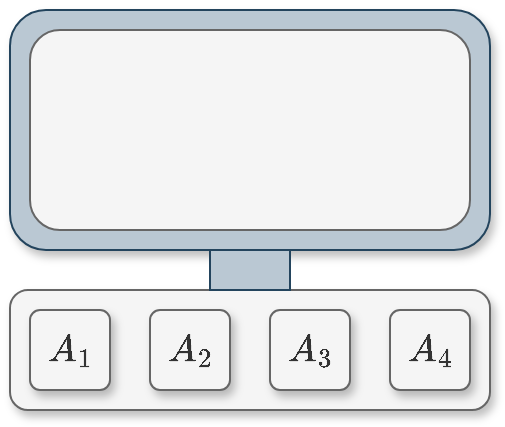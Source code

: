 <mxfile version="21.6.1" type="device" pages="5">
  <diagram name="Game" id="4u4A3SE0WIHiqiVVszzo">
    <mxGraphModel dx="1434" dy="884" grid="1" gridSize="10" guides="1" tooltips="1" connect="1" arrows="1" fold="1" page="1" pageScale="1" pageWidth="850" pageHeight="1100" math="1" shadow="0">
      <root>
        <mxCell id="0" />
        <mxCell id="1" parent="0" />
        <mxCell id="rqRJTDmReM3jkryMLW5H-28" value="" style="group" parent="1" vertex="1" connectable="0">
          <mxGeometry x="290" y="40" width="240" height="200" as="geometry" />
        </mxCell>
        <mxCell id="rqRJTDmReM3jkryMLW5H-17" value="" style="rounded=1;whiteSpace=wrap;html=1;fillColor=#bac8d3;container=0;strokeColor=#23445d;shadow=1;" parent="rqRJTDmReM3jkryMLW5H-28" vertex="1">
          <mxGeometry width="240" height="120" as="geometry" />
        </mxCell>
        <mxCell id="rqRJTDmReM3jkryMLW5H-16" value="" style="rounded=1;whiteSpace=wrap;html=1;fillColor=#f5f5f5;fontColor=#333333;strokeColor=#666666;shadow=1;" parent="rqRJTDmReM3jkryMLW5H-28" vertex="1">
          <mxGeometry y="140" width="240" height="60" as="geometry" />
        </mxCell>
        <mxCell id="rqRJTDmReM3jkryMLW5H-11" value="$$A_1$$" style="html=1;shadow=1;dashed=0;shape=mxgraph.bootstrap.rrect;rSize=5;strokeColor=#666666;strokeWidth=1;fillColor=#f5f5f5;whiteSpace=wrap;align=center;verticalAlign=middle;spacingLeft=0;fontStyle=0;fontSize=16;spacing=5;fontColor=#333333;" parent="rqRJTDmReM3jkryMLW5H-28" vertex="1">
          <mxGeometry x="10" y="150" width="40" height="40" as="geometry" />
        </mxCell>
        <mxCell id="rqRJTDmReM3jkryMLW5H-12" value="$$A_2$$" style="html=1;shadow=1;dashed=0;shape=mxgraph.bootstrap.rrect;rSize=5;strokeColor=#666666;strokeWidth=1;fillColor=#f5f5f5;whiteSpace=wrap;align=center;verticalAlign=middle;spacingLeft=0;fontStyle=0;fontSize=16;spacing=5;fontColor=#333333;" parent="rqRJTDmReM3jkryMLW5H-28" vertex="1">
          <mxGeometry x="70" y="150" width="40" height="40" as="geometry" />
        </mxCell>
        <mxCell id="rqRJTDmReM3jkryMLW5H-13" value="$$A_3$$" style="html=1;shadow=1;dashed=0;shape=mxgraph.bootstrap.rrect;rSize=5;strokeColor=#666666;strokeWidth=1;fillColor=#f5f5f5;whiteSpace=wrap;align=center;verticalAlign=middle;spacingLeft=0;fontStyle=0;fontSize=16;spacing=5;fontColor=#333333;" parent="rqRJTDmReM3jkryMLW5H-28" vertex="1">
          <mxGeometry x="130" y="150" width="40" height="40" as="geometry" />
        </mxCell>
        <mxCell id="rqRJTDmReM3jkryMLW5H-14" value="$$A_4$$" style="html=1;shadow=1;dashed=0;shape=mxgraph.bootstrap.rrect;rSize=5;strokeColor=#666666;strokeWidth=1;fillColor=#f5f5f5;whiteSpace=wrap;align=center;verticalAlign=middle;spacingLeft=0;fontStyle=0;fontSize=16;spacing=5;fontColor=#333333;" parent="rqRJTDmReM3jkryMLW5H-28" vertex="1">
          <mxGeometry x="190" y="150" width="40" height="40" as="geometry" />
        </mxCell>
        <mxCell id="rqRJTDmReM3jkryMLW5H-26" value="" style="rounded=1;whiteSpace=wrap;html=1;container=0;gradientDirection=radial;fillStyle=auto;fillColor=#f5f5f5;fontColor=#333333;strokeColor=#666666;shadow=0;" parent="rqRJTDmReM3jkryMLW5H-28" vertex="1">
          <mxGeometry x="10" y="10" width="220" height="100" as="geometry" />
        </mxCell>
        <mxCell id="rqRJTDmReM3jkryMLW5H-24" value="" style="rounded=0;whiteSpace=wrap;html=1;container=0;fillColor=#bac8d3;strokeColor=#23445d;shadow=0;" parent="rqRJTDmReM3jkryMLW5H-28" vertex="1">
          <mxGeometry x="100" y="120" width="40" height="20" as="geometry" />
        </mxCell>
      </root>
    </mxGraphModel>
  </diagram>
  <diagram id="Es3Br3vgvS_oLebBf8M8" name="Sample">
    <mxGraphModel dx="2284" dy="884" grid="1" gridSize="10" guides="1" tooltips="1" connect="1" arrows="1" fold="1" page="1" pageScale="1" pageWidth="850" pageHeight="1100" math="1" shadow="0">
      <root>
        <mxCell id="0" />
        <mxCell id="1" parent="0" />
        <mxCell id="sNrCnlLxR9pHszwMjiek-1" value="" style="group" parent="1" vertex="1" connectable="0">
          <mxGeometry x="720" y="280" width="240" height="200" as="geometry" />
        </mxCell>
        <mxCell id="sNrCnlLxR9pHszwMjiek-2" value="" style="rounded=1;whiteSpace=wrap;html=1;fillColor=#bac8d3;container=0;strokeColor=#23445d;shadow=1;" parent="sNrCnlLxR9pHszwMjiek-1" vertex="1">
          <mxGeometry width="240" height="120" as="geometry" />
        </mxCell>
        <mxCell id="sNrCnlLxR9pHszwMjiek-3" value="" style="rounded=1;whiteSpace=wrap;html=1;fillColor=#f5f5f5;fontColor=#333333;strokeColor=#666666;shadow=1;container=0;" parent="sNrCnlLxR9pHszwMjiek-1" vertex="1">
          <mxGeometry y="140" width="240" height="60" as="geometry" />
        </mxCell>
        <mxCell id="sNrCnlLxR9pHszwMjiek-4" value="$$A_1$$" style="html=1;shadow=1;dashed=0;shape=mxgraph.bootstrap.rrect;rSize=5;strokeColor=#666666;strokeWidth=1;fillColor=#f5f5f5;whiteSpace=wrap;align=center;verticalAlign=middle;spacingLeft=0;fontStyle=0;fontSize=16;spacing=5;fontColor=#333333;container=0;" parent="sNrCnlLxR9pHszwMjiek-1" vertex="1">
          <mxGeometry x="10" y="150" width="40" height="40" as="geometry" />
        </mxCell>
        <mxCell id="sNrCnlLxR9pHszwMjiek-5" value="$$A_2$$" style="html=1;shadow=1;dashed=0;shape=mxgraph.bootstrap.rrect;rSize=5;strokeColor=#666666;strokeWidth=1;fillColor=#f5f5f5;whiteSpace=wrap;align=center;verticalAlign=middle;spacingLeft=0;fontStyle=0;fontSize=16;spacing=5;container=0;fontColor=#333333;" parent="sNrCnlLxR9pHszwMjiek-1" vertex="1">
          <mxGeometry x="70" y="150" width="40" height="40" as="geometry" />
        </mxCell>
        <mxCell id="sNrCnlLxR9pHszwMjiek-6" value="$$A_3$$" style="html=1;shadow=1;dashed=0;shape=mxgraph.bootstrap.rrect;rSize=5;strokeColor=#666666;strokeWidth=1;fillColor=#f5f5f5;whiteSpace=wrap;align=center;verticalAlign=middle;spacingLeft=0;fontStyle=0;fontSize=16;spacing=5;fontColor=#333333;container=0;" parent="sNrCnlLxR9pHszwMjiek-1" vertex="1">
          <mxGeometry x="130" y="150" width="40" height="40" as="geometry" />
        </mxCell>
        <mxCell id="sNrCnlLxR9pHszwMjiek-7" value="$$A_4$$" style="html=1;shadow=1;dashed=0;shape=mxgraph.bootstrap.rrect;rSize=5;strokeColor=#b85450;strokeWidth=1;fillColor=#f8cecc;whiteSpace=wrap;align=center;verticalAlign=middle;spacingLeft=0;fontStyle=0;fontSize=16;spacing=5;container=0;" parent="sNrCnlLxR9pHszwMjiek-1" vertex="1">
          <mxGeometry x="190" y="150" width="40" height="40" as="geometry" />
        </mxCell>
        <mxCell id="sNrCnlLxR9pHszwMjiek-8" value="&lt;font data-font-src=&quot;https://fonts.googleapis.com/css?family=Play&quot; face=&quot;Play&quot; style=&quot;font-size: 40px;&quot;&gt;10&lt;/font&gt;" style="rounded=1;whiteSpace=wrap;html=1;container=0;gradientDirection=radial;fillStyle=auto;fillColor=#f5f5f5;fontColor=#333333;strokeColor=#666666;shadow=0;fontSize=40;fontStyle=1" parent="sNrCnlLxR9pHszwMjiek-1" vertex="1">
          <mxGeometry x="10" y="10" width="220" height="100" as="geometry" />
        </mxCell>
        <mxCell id="sNrCnlLxR9pHszwMjiek-9" value="" style="rounded=0;whiteSpace=wrap;html=1;container=0;fillColor=#bac8d3;strokeColor=#23445d;shadow=0;" parent="sNrCnlLxR9pHszwMjiek-1" vertex="1">
          <mxGeometry x="100" y="120" width="40" height="20" as="geometry" />
        </mxCell>
        <mxCell id="sNrCnlLxR9pHszwMjiek-10" value="" style="group" parent="1" vertex="1" connectable="0">
          <mxGeometry x="440" y="280" width="240" height="200" as="geometry" />
        </mxCell>
        <mxCell id="sNrCnlLxR9pHszwMjiek-11" value="" style="rounded=1;whiteSpace=wrap;html=1;fillColor=#bac8d3;container=0;strokeColor=#23445d;shadow=1;" parent="sNrCnlLxR9pHszwMjiek-10" vertex="1">
          <mxGeometry width="240" height="120" as="geometry" />
        </mxCell>
        <mxCell id="sNrCnlLxR9pHszwMjiek-12" value="" style="rounded=1;whiteSpace=wrap;html=1;fillColor=#f5f5f5;fontColor=#333333;strokeColor=#666666;shadow=1;container=0;" parent="sNrCnlLxR9pHszwMjiek-10" vertex="1">
          <mxGeometry y="140" width="240" height="60" as="geometry" />
        </mxCell>
        <mxCell id="sNrCnlLxR9pHszwMjiek-13" value="$$A_1$$" style="html=1;shadow=1;dashed=0;shape=mxgraph.bootstrap.rrect;rSize=5;strokeColor=#666666;strokeWidth=1;fillColor=#f5f5f5;whiteSpace=wrap;align=center;verticalAlign=middle;spacingLeft=0;fontStyle=0;fontSize=16;spacing=5;fontColor=#333333;container=0;" parent="sNrCnlLxR9pHszwMjiek-10" vertex="1">
          <mxGeometry x="10" y="150" width="40" height="40" as="geometry" />
        </mxCell>
        <mxCell id="sNrCnlLxR9pHszwMjiek-14" value="$$A_2$$" style="html=1;shadow=1;dashed=0;shape=mxgraph.bootstrap.rrect;rSize=5;strokeColor=#666666;strokeWidth=1;fillColor=#f5f5f5;whiteSpace=wrap;align=center;verticalAlign=middle;spacingLeft=0;fontStyle=0;fontSize=16;spacing=5;container=0;fontColor=#333333;" parent="sNrCnlLxR9pHszwMjiek-10" vertex="1">
          <mxGeometry x="70" y="150" width="40" height="40" as="geometry" />
        </mxCell>
        <mxCell id="sNrCnlLxR9pHszwMjiek-15" value="$$A_3$$" style="html=1;shadow=1;dashed=0;shape=mxgraph.bootstrap.rrect;rSize=5;strokeColor=#b85450;strokeWidth=1;fillColor=#f8cecc;whiteSpace=wrap;align=center;verticalAlign=middle;spacingLeft=0;fontStyle=0;fontSize=16;spacing=5;container=0;" parent="sNrCnlLxR9pHszwMjiek-10" vertex="1">
          <mxGeometry x="130" y="150" width="40" height="40" as="geometry" />
        </mxCell>
        <mxCell id="sNrCnlLxR9pHszwMjiek-16" value="$$A_4$$" style="html=1;shadow=1;dashed=0;shape=mxgraph.bootstrap.rrect;rSize=5;strokeColor=#666666;strokeWidth=1;fillColor=#f5f5f5;whiteSpace=wrap;align=center;verticalAlign=middle;spacingLeft=0;fontStyle=0;fontSize=16;spacing=5;fontColor=#333333;container=0;" parent="sNrCnlLxR9pHszwMjiek-10" vertex="1">
          <mxGeometry x="190" y="150" width="40" height="40" as="geometry" />
        </mxCell>
        <mxCell id="sNrCnlLxR9pHszwMjiek-17" value="&lt;font data-font-src=&quot;https://fonts.googleapis.com/css?family=Play&quot; face=&quot;Play&quot; style=&quot;font-size: 40px;&quot;&gt;2&lt;/font&gt;" style="rounded=1;whiteSpace=wrap;html=1;container=0;gradientDirection=radial;fillStyle=auto;fillColor=#f5f5f5;fontColor=#333333;strokeColor=#666666;shadow=0;fontSize=40;fontStyle=1" parent="sNrCnlLxR9pHszwMjiek-10" vertex="1">
          <mxGeometry x="10" y="10" width="220" height="100" as="geometry" />
        </mxCell>
        <mxCell id="sNrCnlLxR9pHszwMjiek-18" value="" style="rounded=0;whiteSpace=wrap;html=1;container=0;fillColor=#bac8d3;strokeColor=#23445d;shadow=0;" parent="sNrCnlLxR9pHszwMjiek-10" vertex="1">
          <mxGeometry x="100" y="120" width="40" height="20" as="geometry" />
        </mxCell>
        <mxCell id="sNrCnlLxR9pHszwMjiek-19" value="" style="group" parent="1" vertex="1" connectable="0">
          <mxGeometry x="160" y="280" width="240" height="200" as="geometry" />
        </mxCell>
        <mxCell id="sNrCnlLxR9pHszwMjiek-20" value="" style="rounded=1;whiteSpace=wrap;html=1;fillColor=#bac8d3;container=0;strokeColor=#23445d;shadow=1;" parent="sNrCnlLxR9pHszwMjiek-19" vertex="1">
          <mxGeometry width="240" height="120" as="geometry" />
        </mxCell>
        <mxCell id="sNrCnlLxR9pHszwMjiek-21" value="" style="rounded=1;whiteSpace=wrap;html=1;fillColor=#f5f5f5;fontColor=#333333;strokeColor=#666666;shadow=1;container=0;" parent="sNrCnlLxR9pHszwMjiek-19" vertex="1">
          <mxGeometry y="140" width="240" height="60" as="geometry" />
        </mxCell>
        <mxCell id="sNrCnlLxR9pHszwMjiek-22" value="$$A_1$$" style="html=1;shadow=1;dashed=0;shape=mxgraph.bootstrap.rrect;rSize=5;strokeColor=#666666;strokeWidth=1;fillColor=#f5f5f5;whiteSpace=wrap;align=center;verticalAlign=middle;spacingLeft=0;fontStyle=0;fontSize=16;spacing=5;fontColor=#333333;container=0;" parent="sNrCnlLxR9pHszwMjiek-19" vertex="1">
          <mxGeometry x="10" y="150" width="40" height="40" as="geometry" />
        </mxCell>
        <mxCell id="sNrCnlLxR9pHszwMjiek-23" value="$$A_2$$" style="html=1;shadow=1;dashed=0;shape=mxgraph.bootstrap.rrect;rSize=5;strokeColor=#b85450;strokeWidth=1;fillColor=#f8cecc;whiteSpace=wrap;align=center;verticalAlign=middle;spacingLeft=0;fontStyle=0;fontSize=16;spacing=5;container=0;" parent="sNrCnlLxR9pHszwMjiek-19" vertex="1">
          <mxGeometry x="70" y="150" width="40" height="40" as="geometry" />
        </mxCell>
        <mxCell id="sNrCnlLxR9pHszwMjiek-24" value="$$A_3$$" style="html=1;shadow=1;dashed=0;shape=mxgraph.bootstrap.rrect;rSize=5;strokeColor=#666666;strokeWidth=1;fillColor=#f5f5f5;whiteSpace=wrap;align=center;verticalAlign=middle;spacingLeft=0;fontStyle=0;fontSize=16;spacing=5;fontColor=#333333;container=0;" parent="sNrCnlLxR9pHszwMjiek-19" vertex="1">
          <mxGeometry x="130" y="150" width="40" height="40" as="geometry" />
        </mxCell>
        <mxCell id="sNrCnlLxR9pHszwMjiek-25" value="$$A_4$$" style="html=1;shadow=1;dashed=0;shape=mxgraph.bootstrap.rrect;rSize=5;strokeColor=#666666;strokeWidth=1;fillColor=#f5f5f5;whiteSpace=wrap;align=center;verticalAlign=middle;spacingLeft=0;fontStyle=0;fontSize=16;spacing=5;fontColor=#333333;container=0;" parent="sNrCnlLxR9pHszwMjiek-19" vertex="1">
          <mxGeometry x="190" y="150" width="40" height="40" as="geometry" />
        </mxCell>
        <mxCell id="sNrCnlLxR9pHszwMjiek-26" value="&lt;font data-font-src=&quot;https://fonts.googleapis.com/css?family=Play&quot; face=&quot;Play&quot; style=&quot;font-size: 40px;&quot;&gt;5&lt;/font&gt;" style="rounded=1;whiteSpace=wrap;html=1;container=0;gradientDirection=radial;fillStyle=auto;fillColor=#f5f5f5;fontColor=#333333;strokeColor=#666666;shadow=0;fontSize=40;fontStyle=1" parent="sNrCnlLxR9pHszwMjiek-19" vertex="1">
          <mxGeometry x="10" y="10" width="220" height="100" as="geometry" />
        </mxCell>
        <mxCell id="sNrCnlLxR9pHszwMjiek-27" value="" style="rounded=0;whiteSpace=wrap;html=1;container=0;fillColor=#bac8d3;strokeColor=#23445d;shadow=0;" parent="sNrCnlLxR9pHszwMjiek-19" vertex="1">
          <mxGeometry x="100" y="120" width="40" height="20" as="geometry" />
        </mxCell>
        <mxCell id="sNrCnlLxR9pHszwMjiek-28" value="" style="group" parent="1" vertex="1" connectable="0">
          <mxGeometry x="-120" y="280" width="240" height="200" as="geometry" />
        </mxCell>
        <mxCell id="sNrCnlLxR9pHszwMjiek-29" value="" style="rounded=1;whiteSpace=wrap;html=1;fillColor=#bac8d3;container=0;strokeColor=#23445d;shadow=1;" parent="sNrCnlLxR9pHszwMjiek-28" vertex="1">
          <mxGeometry width="240" height="120" as="geometry" />
        </mxCell>
        <mxCell id="sNrCnlLxR9pHszwMjiek-30" value="" style="rounded=1;whiteSpace=wrap;html=1;fillColor=#f5f5f5;fontColor=#333333;strokeColor=#666666;shadow=1;container=0;" parent="sNrCnlLxR9pHszwMjiek-28" vertex="1">
          <mxGeometry y="140" width="240" height="60" as="geometry" />
        </mxCell>
        <mxCell id="sNrCnlLxR9pHszwMjiek-31" value="$$A_1$$" style="html=1;shadow=1;dashed=0;shape=mxgraph.bootstrap.rrect;rSize=5;strokeColor=#b85450;strokeWidth=1;fillColor=#f8cecc;whiteSpace=wrap;align=center;verticalAlign=middle;spacingLeft=0;fontStyle=0;fontSize=16;spacing=5;container=0;" parent="sNrCnlLxR9pHszwMjiek-28" vertex="1">
          <mxGeometry x="10" y="150" width="40" height="40" as="geometry" />
        </mxCell>
        <mxCell id="sNrCnlLxR9pHszwMjiek-32" value="$$A_2$$" style="html=1;shadow=1;dashed=0;shape=mxgraph.bootstrap.rrect;rSize=5;strokeColor=#666666;strokeWidth=1;fillColor=#f5f5f5;whiteSpace=wrap;align=center;verticalAlign=middle;spacingLeft=0;fontStyle=0;fontSize=16;spacing=5;container=0;fontColor=#333333;" parent="sNrCnlLxR9pHszwMjiek-28" vertex="1">
          <mxGeometry x="70" y="150" width="40" height="40" as="geometry" />
        </mxCell>
        <mxCell id="sNrCnlLxR9pHszwMjiek-33" value="$$A_3$$" style="html=1;shadow=1;dashed=0;shape=mxgraph.bootstrap.rrect;rSize=5;strokeColor=#666666;strokeWidth=1;fillColor=#f5f5f5;whiteSpace=wrap;align=center;verticalAlign=middle;spacingLeft=0;fontStyle=0;fontSize=16;spacing=5;fontColor=#333333;container=0;" parent="sNrCnlLxR9pHszwMjiek-28" vertex="1">
          <mxGeometry x="130" y="150" width="40" height="40" as="geometry" />
        </mxCell>
        <mxCell id="sNrCnlLxR9pHszwMjiek-34" value="$$A_4$$" style="html=1;shadow=1;dashed=0;shape=mxgraph.bootstrap.rrect;rSize=5;strokeColor=#666666;strokeWidth=1;fillColor=#f5f5f5;whiteSpace=wrap;align=center;verticalAlign=middle;spacingLeft=0;fontStyle=0;fontSize=16;spacing=5;fontColor=#333333;container=0;" parent="sNrCnlLxR9pHszwMjiek-28" vertex="1">
          <mxGeometry x="190" y="150" width="40" height="40" as="geometry" />
        </mxCell>
        <mxCell id="sNrCnlLxR9pHszwMjiek-35" value="&lt;font data-font-src=&quot;https://fonts.googleapis.com/css?family=Play&quot; face=&quot;Play&quot; style=&quot;font-size: 40px;&quot;&gt;-1&lt;/font&gt;" style="rounded=1;whiteSpace=wrap;html=1;container=0;gradientDirection=radial;fillStyle=auto;fillColor=#f5f5f5;fontColor=#333333;strokeColor=#666666;shadow=0;fontSize=40;fontStyle=1" parent="sNrCnlLxR9pHszwMjiek-28" vertex="1">
          <mxGeometry x="10" y="10" width="220" height="100" as="geometry" />
        </mxCell>
        <mxCell id="sNrCnlLxR9pHszwMjiek-36" value="" style="rounded=0;whiteSpace=wrap;html=1;container=0;fillColor=#bac8d3;strokeColor=#23445d;shadow=0;" parent="sNrCnlLxR9pHszwMjiek-28" vertex="1">
          <mxGeometry x="100" y="120" width="40" height="20" as="geometry" />
        </mxCell>
        <mxCell id="sNrCnlLxR9pHszwMjiek-37" value="" style="group" parent="1" vertex="1" connectable="0">
          <mxGeometry x="720" y="520" width="240" height="200" as="geometry" />
        </mxCell>
        <mxCell id="sNrCnlLxR9pHszwMjiek-38" value="" style="rounded=1;whiteSpace=wrap;html=1;fillColor=#bac8d3;container=0;strokeColor=#23445d;shadow=1;" parent="sNrCnlLxR9pHszwMjiek-37" vertex="1">
          <mxGeometry width="240" height="120" as="geometry" />
        </mxCell>
        <mxCell id="sNrCnlLxR9pHszwMjiek-39" value="" style="rounded=1;whiteSpace=wrap;html=1;fillColor=#f5f5f5;fontColor=#333333;strokeColor=#666666;shadow=1;container=0;" parent="sNrCnlLxR9pHszwMjiek-37" vertex="1">
          <mxGeometry y="140" width="240" height="60" as="geometry" />
        </mxCell>
        <mxCell id="sNrCnlLxR9pHszwMjiek-40" value="$$A_1$$" style="html=1;shadow=1;dashed=0;shape=mxgraph.bootstrap.rrect;rSize=5;strokeColor=#666666;strokeWidth=1;fillColor=#f5f5f5;whiteSpace=wrap;align=center;verticalAlign=middle;spacingLeft=0;fontStyle=0;fontSize=16;spacing=5;fontColor=#333333;container=0;" parent="sNrCnlLxR9pHszwMjiek-37" vertex="1">
          <mxGeometry x="10" y="150" width="40" height="40" as="geometry" />
        </mxCell>
        <mxCell id="sNrCnlLxR9pHszwMjiek-41" value="$$A_2$$" style="html=1;shadow=1;dashed=0;shape=mxgraph.bootstrap.rrect;rSize=5;strokeColor=#666666;strokeWidth=1;fillColor=#f5f5f5;whiteSpace=wrap;align=center;verticalAlign=middle;spacingLeft=0;fontStyle=0;fontSize=16;spacing=5;container=0;fontColor=#333333;" parent="sNrCnlLxR9pHszwMjiek-37" vertex="1">
          <mxGeometry x="70" y="150" width="40" height="40" as="geometry" />
        </mxCell>
        <mxCell id="sNrCnlLxR9pHszwMjiek-42" value="$$A_3$$" style="html=1;shadow=1;dashed=0;shape=mxgraph.bootstrap.rrect;rSize=5;strokeColor=#666666;strokeWidth=1;fillColor=#f5f5f5;whiteSpace=wrap;align=center;verticalAlign=middle;spacingLeft=0;fontStyle=0;fontSize=16;spacing=5;fontColor=#333333;container=0;" parent="sNrCnlLxR9pHszwMjiek-37" vertex="1">
          <mxGeometry x="130" y="150" width="40" height="40" as="geometry" />
        </mxCell>
        <mxCell id="sNrCnlLxR9pHszwMjiek-43" value="$$A_4$$" style="html=1;shadow=1;dashed=0;shape=mxgraph.bootstrap.rrect;rSize=5;strokeColor=#b85450;strokeWidth=1;fillColor=#f8cecc;whiteSpace=wrap;align=center;verticalAlign=middle;spacingLeft=0;fontStyle=0;fontSize=16;spacing=5;container=0;" parent="sNrCnlLxR9pHszwMjiek-37" vertex="1">
          <mxGeometry x="190" y="150" width="40" height="40" as="geometry" />
        </mxCell>
        <mxCell id="sNrCnlLxR9pHszwMjiek-44" value="&lt;font data-font-src=&quot;https://fonts.googleapis.com/css?family=Play&quot; face=&quot;Play&quot; style=&quot;font-size: 40px;&quot;&gt;-3&lt;/font&gt;" style="rounded=1;whiteSpace=wrap;html=1;container=0;gradientDirection=radial;fillStyle=auto;fillColor=#f5f5f5;fontColor=#333333;strokeColor=#666666;shadow=0;fontSize=40;fontStyle=1" parent="sNrCnlLxR9pHszwMjiek-37" vertex="1">
          <mxGeometry x="10" y="10" width="220" height="100" as="geometry" />
        </mxCell>
        <mxCell id="sNrCnlLxR9pHszwMjiek-45" value="" style="rounded=0;whiteSpace=wrap;html=1;container=0;fillColor=#bac8d3;strokeColor=#23445d;shadow=0;" parent="sNrCnlLxR9pHszwMjiek-37" vertex="1">
          <mxGeometry x="100" y="120" width="40" height="20" as="geometry" />
        </mxCell>
        <mxCell id="sNrCnlLxR9pHszwMjiek-46" value="" style="group" parent="1" vertex="1" connectable="0">
          <mxGeometry x="440" y="520" width="240" height="200" as="geometry" />
        </mxCell>
        <mxCell id="sNrCnlLxR9pHszwMjiek-47" value="" style="rounded=1;whiteSpace=wrap;html=1;fillColor=#bac8d3;container=0;strokeColor=#23445d;shadow=1;" parent="sNrCnlLxR9pHszwMjiek-46" vertex="1">
          <mxGeometry width="240" height="120" as="geometry" />
        </mxCell>
        <mxCell id="sNrCnlLxR9pHszwMjiek-48" value="" style="rounded=1;whiteSpace=wrap;html=1;fillColor=#f5f5f5;fontColor=#333333;strokeColor=#666666;shadow=1;container=0;" parent="sNrCnlLxR9pHszwMjiek-46" vertex="1">
          <mxGeometry y="140" width="240" height="60" as="geometry" />
        </mxCell>
        <mxCell id="sNrCnlLxR9pHszwMjiek-49" value="$$A_1$$" style="html=1;shadow=1;dashed=0;shape=mxgraph.bootstrap.rrect;rSize=5;strokeColor=#666666;strokeWidth=1;fillColor=#f5f5f5;whiteSpace=wrap;align=center;verticalAlign=middle;spacingLeft=0;fontStyle=0;fontSize=16;spacing=5;fontColor=#333333;container=0;" parent="sNrCnlLxR9pHszwMjiek-46" vertex="1">
          <mxGeometry x="10" y="150" width="40" height="40" as="geometry" />
        </mxCell>
        <mxCell id="sNrCnlLxR9pHszwMjiek-50" value="$$A_2$$" style="html=1;shadow=1;dashed=0;shape=mxgraph.bootstrap.rrect;rSize=5;strokeColor=#666666;strokeWidth=1;fillColor=#f5f5f5;whiteSpace=wrap;align=center;verticalAlign=middle;spacingLeft=0;fontStyle=0;fontSize=16;spacing=5;container=0;fontColor=#333333;" parent="sNrCnlLxR9pHszwMjiek-46" vertex="1">
          <mxGeometry x="70" y="150" width="40" height="40" as="geometry" />
        </mxCell>
        <mxCell id="sNrCnlLxR9pHszwMjiek-51" value="$$A_3$$" style="html=1;shadow=1;dashed=0;shape=mxgraph.bootstrap.rrect;rSize=5;strokeColor=#b85450;strokeWidth=1;fillColor=#f8cecc;whiteSpace=wrap;align=center;verticalAlign=middle;spacingLeft=0;fontStyle=0;fontSize=16;spacing=5;container=0;" parent="sNrCnlLxR9pHszwMjiek-46" vertex="1">
          <mxGeometry x="130" y="150" width="40" height="40" as="geometry" />
        </mxCell>
        <mxCell id="sNrCnlLxR9pHszwMjiek-52" value="$$A_4$$" style="html=1;shadow=1;dashed=0;shape=mxgraph.bootstrap.rrect;rSize=5;strokeColor=#666666;strokeWidth=1;fillColor=#f5f5f5;whiteSpace=wrap;align=center;verticalAlign=middle;spacingLeft=0;fontStyle=0;fontSize=16;spacing=5;fontColor=#333333;container=0;" parent="sNrCnlLxR9pHszwMjiek-46" vertex="1">
          <mxGeometry x="190" y="150" width="40" height="40" as="geometry" />
        </mxCell>
        <mxCell id="sNrCnlLxR9pHszwMjiek-53" value="&lt;font data-font-src=&quot;https://fonts.googleapis.com/css?family=Play&quot; face=&quot;Play&quot; style=&quot;font-size: 40px;&quot;&gt;1&lt;/font&gt;" style="rounded=1;whiteSpace=wrap;html=1;container=0;gradientDirection=radial;fillStyle=auto;fillColor=#f5f5f5;fontColor=#333333;strokeColor=#666666;shadow=0;fontSize=40;fontStyle=1" parent="sNrCnlLxR9pHszwMjiek-46" vertex="1">
          <mxGeometry x="10" y="10" width="220" height="100" as="geometry" />
        </mxCell>
        <mxCell id="sNrCnlLxR9pHszwMjiek-54" value="" style="rounded=0;whiteSpace=wrap;html=1;container=0;fillColor=#bac8d3;strokeColor=#23445d;shadow=0;" parent="sNrCnlLxR9pHszwMjiek-46" vertex="1">
          <mxGeometry x="100" y="120" width="40" height="20" as="geometry" />
        </mxCell>
        <mxCell id="sNrCnlLxR9pHszwMjiek-55" value="" style="group" parent="1" vertex="1" connectable="0">
          <mxGeometry x="440" y="760" width="240" height="200" as="geometry" />
        </mxCell>
        <mxCell id="sNrCnlLxR9pHszwMjiek-56" value="" style="rounded=1;whiteSpace=wrap;html=1;fillColor=#bac8d3;container=0;strokeColor=#23445d;shadow=1;" parent="sNrCnlLxR9pHszwMjiek-55" vertex="1">
          <mxGeometry width="240" height="120" as="geometry" />
        </mxCell>
        <mxCell id="sNrCnlLxR9pHszwMjiek-57" value="" style="rounded=1;whiteSpace=wrap;html=1;fillColor=#f5f5f5;fontColor=#333333;strokeColor=#666666;shadow=1;container=0;" parent="sNrCnlLxR9pHszwMjiek-55" vertex="1">
          <mxGeometry y="140" width="240" height="60" as="geometry" />
        </mxCell>
        <mxCell id="sNrCnlLxR9pHszwMjiek-58" value="$$A_1$$" style="html=1;shadow=1;dashed=0;shape=mxgraph.bootstrap.rrect;rSize=5;strokeColor=#666666;strokeWidth=1;fillColor=#f5f5f5;whiteSpace=wrap;align=center;verticalAlign=middle;spacingLeft=0;fontStyle=0;fontSize=16;spacing=5;fontColor=#333333;container=0;" parent="sNrCnlLxR9pHszwMjiek-55" vertex="1">
          <mxGeometry x="10" y="150" width="40" height="40" as="geometry" />
        </mxCell>
        <mxCell id="sNrCnlLxR9pHszwMjiek-59" value="$$A_2$$" style="html=1;shadow=1;dashed=0;shape=mxgraph.bootstrap.rrect;rSize=5;strokeColor=#666666;strokeWidth=1;fillColor=#f5f5f5;whiteSpace=wrap;align=center;verticalAlign=middle;spacingLeft=0;fontStyle=0;fontSize=16;spacing=5;container=0;fontColor=#333333;" parent="sNrCnlLxR9pHszwMjiek-55" vertex="1">
          <mxGeometry x="70" y="150" width="40" height="40" as="geometry" />
        </mxCell>
        <mxCell id="sNrCnlLxR9pHszwMjiek-60" value="$$A_3$$" style="html=1;shadow=1;dashed=0;shape=mxgraph.bootstrap.rrect;rSize=5;strokeColor=#b85450;strokeWidth=1;fillColor=#f8cecc;whiteSpace=wrap;align=center;verticalAlign=middle;spacingLeft=0;fontStyle=0;fontSize=16;spacing=5;container=0;" parent="sNrCnlLxR9pHszwMjiek-55" vertex="1">
          <mxGeometry x="130" y="150" width="40" height="40" as="geometry" />
        </mxCell>
        <mxCell id="sNrCnlLxR9pHszwMjiek-61" value="$$A_4$$" style="html=1;shadow=1;dashed=0;shape=mxgraph.bootstrap.rrect;rSize=5;strokeColor=#666666;strokeWidth=1;fillColor=#f5f5f5;whiteSpace=wrap;align=center;verticalAlign=middle;spacingLeft=0;fontStyle=0;fontSize=16;spacing=5;fontColor=#333333;container=0;" parent="sNrCnlLxR9pHszwMjiek-55" vertex="1">
          <mxGeometry x="190" y="150" width="40" height="40" as="geometry" />
        </mxCell>
        <mxCell id="sNrCnlLxR9pHszwMjiek-62" value="&lt;font data-font-src=&quot;https://fonts.googleapis.com/css?family=Play&quot; face=&quot;Play&quot; style=&quot;font-size: 40px;&quot;&gt;1.5&lt;/font&gt;" style="rounded=1;whiteSpace=wrap;html=1;container=0;gradientDirection=radial;fillStyle=auto;fillColor=#f5f5f5;fontColor=#333333;strokeColor=#666666;shadow=0;fontSize=40;fontStyle=1" parent="sNrCnlLxR9pHszwMjiek-55" vertex="1">
          <mxGeometry x="10" y="10" width="220" height="100" as="geometry" />
        </mxCell>
        <mxCell id="sNrCnlLxR9pHszwMjiek-63" value="" style="rounded=0;whiteSpace=wrap;html=1;container=0;fillColor=#bac8d3;strokeColor=#23445d;shadow=0;" parent="sNrCnlLxR9pHszwMjiek-55" vertex="1">
          <mxGeometry x="100" y="120" width="40" height="20" as="geometry" />
        </mxCell>
        <mxCell id="sNrCnlLxR9pHszwMjiek-64" value="" style="group" parent="1" vertex="1" connectable="0">
          <mxGeometry x="-120" y="520" width="240" height="200" as="geometry" />
        </mxCell>
        <mxCell id="sNrCnlLxR9pHszwMjiek-65" value="" style="rounded=1;whiteSpace=wrap;html=1;fillColor=#bac8d3;container=0;strokeColor=#23445d;shadow=1;" parent="sNrCnlLxR9pHszwMjiek-64" vertex="1">
          <mxGeometry width="240" height="120" as="geometry" />
        </mxCell>
        <mxCell id="sNrCnlLxR9pHszwMjiek-66" value="" style="rounded=1;whiteSpace=wrap;html=1;fillColor=#f5f5f5;fontColor=#333333;strokeColor=#666666;shadow=1;container=0;" parent="sNrCnlLxR9pHszwMjiek-64" vertex="1">
          <mxGeometry y="140" width="240" height="60" as="geometry" />
        </mxCell>
        <mxCell id="sNrCnlLxR9pHszwMjiek-67" value="$$A_1$$" style="html=1;shadow=1;dashed=0;shape=mxgraph.bootstrap.rrect;rSize=5;strokeColor=#b85450;strokeWidth=1;fillColor=#f8cecc;whiteSpace=wrap;align=center;verticalAlign=middle;spacingLeft=0;fontStyle=0;fontSize=16;spacing=5;container=0;" parent="sNrCnlLxR9pHszwMjiek-64" vertex="1">
          <mxGeometry x="10" y="150" width="40" height="40" as="geometry" />
        </mxCell>
        <mxCell id="sNrCnlLxR9pHszwMjiek-68" value="$$A_2$$" style="html=1;shadow=1;dashed=0;shape=mxgraph.bootstrap.rrect;rSize=5;strokeColor=#666666;strokeWidth=1;fillColor=#f5f5f5;whiteSpace=wrap;align=center;verticalAlign=middle;spacingLeft=0;fontStyle=0;fontSize=16;spacing=5;container=0;fontColor=#333333;" parent="sNrCnlLxR9pHszwMjiek-64" vertex="1">
          <mxGeometry x="70" y="150" width="40" height="40" as="geometry" />
        </mxCell>
        <mxCell id="sNrCnlLxR9pHszwMjiek-69" value="$$A_3$$" style="html=1;shadow=1;dashed=0;shape=mxgraph.bootstrap.rrect;rSize=5;strokeColor=#666666;strokeWidth=1;fillColor=#f5f5f5;whiteSpace=wrap;align=center;verticalAlign=middle;spacingLeft=0;fontStyle=0;fontSize=16;spacing=5;fontColor=#333333;container=0;" parent="sNrCnlLxR9pHszwMjiek-64" vertex="1">
          <mxGeometry x="130" y="150" width="40" height="40" as="geometry" />
        </mxCell>
        <mxCell id="sNrCnlLxR9pHszwMjiek-70" value="$$A_4$$" style="html=1;shadow=1;dashed=0;shape=mxgraph.bootstrap.rrect;rSize=5;strokeColor=#666666;strokeWidth=1;fillColor=#f5f5f5;whiteSpace=wrap;align=center;verticalAlign=middle;spacingLeft=0;fontStyle=0;fontSize=16;spacing=5;fontColor=#333333;container=0;" parent="sNrCnlLxR9pHszwMjiek-64" vertex="1">
          <mxGeometry x="190" y="150" width="40" height="40" as="geometry" />
        </mxCell>
        <mxCell id="sNrCnlLxR9pHszwMjiek-71" value="&lt;font face=&quot;Play&quot;&gt;1&lt;/font&gt;" style="rounded=1;whiteSpace=wrap;html=1;container=0;gradientDirection=radial;fillStyle=auto;fillColor=#f5f5f5;fontColor=#333333;strokeColor=#666666;shadow=0;fontSize=40;fontStyle=1" parent="sNrCnlLxR9pHszwMjiek-64" vertex="1">
          <mxGeometry x="10" y="10" width="220" height="100" as="geometry" />
        </mxCell>
        <mxCell id="sNrCnlLxR9pHszwMjiek-72" value="" style="rounded=0;whiteSpace=wrap;html=1;container=0;fillColor=#bac8d3;strokeColor=#23445d;shadow=0;" parent="sNrCnlLxR9pHszwMjiek-64" vertex="1">
          <mxGeometry x="100" y="120" width="40" height="20" as="geometry" />
        </mxCell>
      </root>
    </mxGraphModel>
  </diagram>
  <diagram id="TbyQoqlyD1vB_Wy7eJH1" name="Expected">
    <mxGraphModel dx="2284" dy="836" grid="1" gridSize="10" guides="1" tooltips="1" connect="1" arrows="1" fold="1" page="1" pageScale="1" pageWidth="850" pageHeight="1100" math="1" shadow="0">
      <root>
        <mxCell id="0" />
        <mxCell id="1" parent="0" />
        <mxCell id="ZVqCPNi-OqUwRcYFHMPf-1" value="" style="group" parent="1" vertex="1" connectable="0">
          <mxGeometry x="725" y="60" width="240" height="200" as="geometry" />
        </mxCell>
        <mxCell id="ZVqCPNi-OqUwRcYFHMPf-2" value="" style="rounded=1;whiteSpace=wrap;html=1;fillColor=#bac8d3;container=0;strokeColor=#23445d;shadow=1;" parent="ZVqCPNi-OqUwRcYFHMPf-1" vertex="1">
          <mxGeometry width="240" height="120" as="geometry" />
        </mxCell>
        <mxCell id="ZVqCPNi-OqUwRcYFHMPf-3" value="" style="rounded=1;whiteSpace=wrap;html=1;fillColor=#f5f5f5;fontColor=#333333;strokeColor=#666666;shadow=1;container=0;" parent="ZVqCPNi-OqUwRcYFHMPf-1" vertex="1">
          <mxGeometry y="140" width="240" height="60" as="geometry" />
        </mxCell>
        <mxCell id="ZVqCPNi-OqUwRcYFHMPf-4" value="$$A_1$$" style="html=1;shadow=1;dashed=0;shape=mxgraph.bootstrap.rrect;rSize=5;strokeColor=#666666;strokeWidth=1;fillColor=#f5f5f5;whiteSpace=wrap;align=center;verticalAlign=middle;spacingLeft=0;fontStyle=0;fontSize=16;spacing=5;fontColor=#333333;container=0;" parent="ZVqCPNi-OqUwRcYFHMPf-1" vertex="1">
          <mxGeometry x="10" y="150" width="40" height="40" as="geometry" />
        </mxCell>
        <mxCell id="ZVqCPNi-OqUwRcYFHMPf-5" value="$$A_2$$" style="html=1;shadow=1;dashed=0;shape=mxgraph.bootstrap.rrect;rSize=5;strokeColor=#666666;strokeWidth=1;fillColor=#f5f5f5;whiteSpace=wrap;align=center;verticalAlign=middle;spacingLeft=0;fontStyle=0;fontSize=16;spacing=5;container=0;fontColor=#333333;" parent="ZVqCPNi-OqUwRcYFHMPf-1" vertex="1">
          <mxGeometry x="70" y="150" width="40" height="40" as="geometry" />
        </mxCell>
        <mxCell id="ZVqCPNi-OqUwRcYFHMPf-6" value="$$A_3$$" style="html=1;shadow=1;dashed=0;shape=mxgraph.bootstrap.rrect;rSize=5;strokeColor=#666666;strokeWidth=1;fillColor=#f5f5f5;whiteSpace=wrap;align=center;verticalAlign=middle;spacingLeft=0;fontStyle=0;fontSize=16;spacing=5;fontColor=#333333;container=0;" parent="ZVqCPNi-OqUwRcYFHMPf-1" vertex="1">
          <mxGeometry x="130" y="150" width="40" height="40" as="geometry" />
        </mxCell>
        <mxCell id="ZVqCPNi-OqUwRcYFHMPf-7" value="$$A_4$$" style="html=1;shadow=1;dashed=0;shape=mxgraph.bootstrap.rrect;rSize=5;strokeColor=#b85450;strokeWidth=1;fillColor=#f8cecc;whiteSpace=wrap;align=center;verticalAlign=middle;spacingLeft=0;fontStyle=0;fontSize=16;spacing=5;container=0;" parent="ZVqCPNi-OqUwRcYFHMPf-1" vertex="1">
          <mxGeometry x="190" y="150" width="40" height="40" as="geometry" />
        </mxCell>
        <mxCell id="ZVqCPNi-OqUwRcYFHMPf-8" value="&lt;font style=&quot;font-size: 20px;&quot;&gt;$$Q(A_4)=\frac{7}{2}=3.5$$&lt;/font&gt;" style="rounded=1;whiteSpace=wrap;html=1;container=0;gradientDirection=radial;fillStyle=auto;fillColor=#f5f5f5;fontColor=#333333;strokeColor=#666666;shadow=0;fontSize=40;fontStyle=1" parent="ZVqCPNi-OqUwRcYFHMPf-1" vertex="1">
          <mxGeometry x="10" y="10" width="220" height="100" as="geometry" />
        </mxCell>
        <mxCell id="ZVqCPNi-OqUwRcYFHMPf-9" value="" style="rounded=0;whiteSpace=wrap;html=1;container=0;fillColor=#bac8d3;strokeColor=#23445d;shadow=0;" parent="ZVqCPNi-OqUwRcYFHMPf-1" vertex="1">
          <mxGeometry x="100" y="120" width="40" height="20" as="geometry" />
        </mxCell>
        <mxCell id="ZVqCPNi-OqUwRcYFHMPf-10" value="" style="group" parent="1" vertex="1" connectable="0">
          <mxGeometry x="445" y="60" width="240" height="200" as="geometry" />
        </mxCell>
        <mxCell id="ZVqCPNi-OqUwRcYFHMPf-11" value="" style="rounded=1;whiteSpace=wrap;html=1;fillColor=#bac8d3;container=0;strokeColor=#23445d;shadow=1;" parent="ZVqCPNi-OqUwRcYFHMPf-10" vertex="1">
          <mxGeometry width="240" height="120" as="geometry" />
        </mxCell>
        <mxCell id="ZVqCPNi-OqUwRcYFHMPf-12" value="" style="rounded=1;whiteSpace=wrap;html=1;fillColor=#f5f5f5;fontColor=#333333;strokeColor=#666666;shadow=1;container=0;" parent="ZVqCPNi-OqUwRcYFHMPf-10" vertex="1">
          <mxGeometry y="140" width="240" height="60" as="geometry" />
        </mxCell>
        <mxCell id="ZVqCPNi-OqUwRcYFHMPf-13" value="$$A_1$$" style="html=1;shadow=1;dashed=0;shape=mxgraph.bootstrap.rrect;rSize=5;strokeColor=#666666;strokeWidth=1;fillColor=#f5f5f5;whiteSpace=wrap;align=center;verticalAlign=middle;spacingLeft=0;fontStyle=0;fontSize=16;spacing=5;fontColor=#333333;container=0;" parent="ZVqCPNi-OqUwRcYFHMPf-10" vertex="1">
          <mxGeometry x="10" y="150" width="40" height="40" as="geometry" />
        </mxCell>
        <mxCell id="ZVqCPNi-OqUwRcYFHMPf-14" value="$$A_2$$" style="html=1;shadow=1;dashed=0;shape=mxgraph.bootstrap.rrect;rSize=5;strokeColor=#666666;strokeWidth=1;fillColor=#f5f5f5;whiteSpace=wrap;align=center;verticalAlign=middle;spacingLeft=0;fontStyle=0;fontSize=16;spacing=5;container=0;fontColor=#333333;" parent="ZVqCPNi-OqUwRcYFHMPf-10" vertex="1">
          <mxGeometry x="70" y="150" width="40" height="40" as="geometry" />
        </mxCell>
        <mxCell id="ZVqCPNi-OqUwRcYFHMPf-15" value="$$A_3$$" style="html=1;shadow=1;dashed=0;shape=mxgraph.bootstrap.rrect;rSize=5;strokeColor=#b85450;strokeWidth=1;fillColor=#f8cecc;whiteSpace=wrap;align=center;verticalAlign=middle;spacingLeft=0;fontStyle=0;fontSize=16;spacing=5;container=0;" parent="ZVqCPNi-OqUwRcYFHMPf-10" vertex="1">
          <mxGeometry x="130" y="150" width="40" height="40" as="geometry" />
        </mxCell>
        <mxCell id="ZVqCPNi-OqUwRcYFHMPf-16" value="$$A_4$$" style="html=1;shadow=1;dashed=0;shape=mxgraph.bootstrap.rrect;rSize=5;strokeColor=#666666;strokeWidth=1;fillColor=#f5f5f5;whiteSpace=wrap;align=center;verticalAlign=middle;spacingLeft=0;fontStyle=0;fontSize=16;spacing=5;fontColor=#333333;container=0;" parent="ZVqCPNi-OqUwRcYFHMPf-10" vertex="1">
          <mxGeometry x="190" y="150" width="40" height="40" as="geometry" />
        </mxCell>
        <mxCell id="ZVqCPNi-OqUwRcYFHMPf-17" value="&lt;font data-font-src=&quot;https://fonts.googleapis.com/css?family=Play&quot; face=&quot;Play&quot; style=&quot;font-size: 20px;&quot;&gt;$$Q(A_3)=\frac{4.5}{3}=1.5$$&lt;/font&gt;" style="rounded=1;whiteSpace=wrap;html=1;container=0;gradientDirection=radial;fillStyle=auto;fillColor=#f5f5f5;fontColor=#333333;strokeColor=#666666;shadow=0;fontSize=20;fontStyle=1" parent="ZVqCPNi-OqUwRcYFHMPf-10" vertex="1">
          <mxGeometry x="10" y="10" width="220" height="100" as="geometry" />
        </mxCell>
        <mxCell id="ZVqCPNi-OqUwRcYFHMPf-18" value="" style="rounded=0;whiteSpace=wrap;html=1;container=0;fillColor=#bac8d3;strokeColor=#23445d;shadow=0;" parent="ZVqCPNi-OqUwRcYFHMPf-10" vertex="1">
          <mxGeometry x="100" y="120" width="40" height="20" as="geometry" />
        </mxCell>
        <mxCell id="ZVqCPNi-OqUwRcYFHMPf-19" value="" style="group" parent="1" vertex="1" connectable="0">
          <mxGeometry x="165" y="60" width="240" height="200" as="geometry" />
        </mxCell>
        <mxCell id="ZVqCPNi-OqUwRcYFHMPf-20" value="" style="rounded=1;whiteSpace=wrap;html=1;fillColor=#bac8d3;container=0;strokeColor=#23445d;shadow=1;" parent="ZVqCPNi-OqUwRcYFHMPf-19" vertex="1">
          <mxGeometry width="240" height="120" as="geometry" />
        </mxCell>
        <mxCell id="ZVqCPNi-OqUwRcYFHMPf-21" value="" style="rounded=1;whiteSpace=wrap;html=1;fillColor=#f5f5f5;fontColor=#333333;strokeColor=#666666;shadow=1;container=0;" parent="ZVqCPNi-OqUwRcYFHMPf-19" vertex="1">
          <mxGeometry y="140" width="240" height="60" as="geometry" />
        </mxCell>
        <mxCell id="ZVqCPNi-OqUwRcYFHMPf-22" value="$$A_1$$" style="html=1;shadow=1;dashed=0;shape=mxgraph.bootstrap.rrect;rSize=5;strokeColor=#666666;strokeWidth=1;fillColor=#f5f5f5;whiteSpace=wrap;align=center;verticalAlign=middle;spacingLeft=0;fontStyle=0;fontSize=16;spacing=5;fontColor=#333333;container=0;" parent="ZVqCPNi-OqUwRcYFHMPf-19" vertex="1">
          <mxGeometry x="10" y="150" width="40" height="40" as="geometry" />
        </mxCell>
        <mxCell id="ZVqCPNi-OqUwRcYFHMPf-23" value="$$A_2$$" style="html=1;shadow=1;dashed=0;shape=mxgraph.bootstrap.rrect;rSize=5;strokeColor=#b85450;strokeWidth=1;fillColor=#f8cecc;whiteSpace=wrap;align=center;verticalAlign=middle;spacingLeft=0;fontStyle=0;fontSize=16;spacing=5;container=0;" parent="ZVqCPNi-OqUwRcYFHMPf-19" vertex="1">
          <mxGeometry x="70" y="150" width="40" height="40" as="geometry" />
        </mxCell>
        <mxCell id="ZVqCPNi-OqUwRcYFHMPf-24" value="$$A_3$$" style="html=1;shadow=1;dashed=0;shape=mxgraph.bootstrap.rrect;rSize=5;strokeColor=#666666;strokeWidth=1;fillColor=#f5f5f5;whiteSpace=wrap;align=center;verticalAlign=middle;spacingLeft=0;fontStyle=0;fontSize=16;spacing=5;fontColor=#333333;container=0;" parent="ZVqCPNi-OqUwRcYFHMPf-19" vertex="1">
          <mxGeometry x="130" y="150" width="40" height="40" as="geometry" />
        </mxCell>
        <mxCell id="ZVqCPNi-OqUwRcYFHMPf-25" value="$$A_4$$" style="html=1;shadow=1;dashed=0;shape=mxgraph.bootstrap.rrect;rSize=5;strokeColor=#666666;strokeWidth=1;fillColor=#f5f5f5;whiteSpace=wrap;align=center;verticalAlign=middle;spacingLeft=0;fontStyle=0;fontSize=16;spacing=5;fontColor=#333333;container=0;" parent="ZVqCPNi-OqUwRcYFHMPf-19" vertex="1">
          <mxGeometry x="190" y="150" width="40" height="40" as="geometry" />
        </mxCell>
        <mxCell id="ZVqCPNi-OqUwRcYFHMPf-26" value="$$Q(A_2) =\frac{5}{1} = 5$$" style="rounded=1;whiteSpace=wrap;html=1;container=0;gradientDirection=radial;fillStyle=auto;fillColor=#f5f5f5;fontColor=#333333;strokeColor=#666666;shadow=0;fontSize=20;fontStyle=1" parent="ZVqCPNi-OqUwRcYFHMPf-19" vertex="1">
          <mxGeometry x="10" y="10" width="220" height="100" as="geometry" />
        </mxCell>
        <mxCell id="ZVqCPNi-OqUwRcYFHMPf-27" value="" style="rounded=0;whiteSpace=wrap;html=1;container=0;fillColor=#bac8d3;strokeColor=#23445d;shadow=0;" parent="ZVqCPNi-OqUwRcYFHMPf-19" vertex="1">
          <mxGeometry x="100" y="120" width="40" height="20" as="geometry" />
        </mxCell>
        <mxCell id="ZVqCPNi-OqUwRcYFHMPf-28" value="" style="group" parent="1" vertex="1" connectable="0">
          <mxGeometry x="-115" y="60" width="240" height="200" as="geometry" />
        </mxCell>
        <mxCell id="ZVqCPNi-OqUwRcYFHMPf-29" value="" style="rounded=1;whiteSpace=wrap;html=1;fillColor=#bac8d3;container=0;strokeColor=#23445d;shadow=1;" parent="ZVqCPNi-OqUwRcYFHMPf-28" vertex="1">
          <mxGeometry width="240" height="120" as="geometry" />
        </mxCell>
        <mxCell id="ZVqCPNi-OqUwRcYFHMPf-30" value="" style="rounded=1;whiteSpace=wrap;html=1;fillColor=#f5f5f5;fontColor=#333333;strokeColor=#666666;shadow=1;container=0;" parent="ZVqCPNi-OqUwRcYFHMPf-28" vertex="1">
          <mxGeometry y="140" width="240" height="60" as="geometry" />
        </mxCell>
        <mxCell id="ZVqCPNi-OqUwRcYFHMPf-31" value="$$A_1$$" style="html=1;shadow=1;dashed=0;shape=mxgraph.bootstrap.rrect;rSize=5;strokeColor=#b85450;strokeWidth=1;fillColor=#f8cecc;whiteSpace=wrap;align=center;verticalAlign=middle;spacingLeft=0;fontStyle=0;fontSize=16;spacing=5;container=0;" parent="ZVqCPNi-OqUwRcYFHMPf-28" vertex="1">
          <mxGeometry x="10" y="150" width="40" height="40" as="geometry" />
        </mxCell>
        <mxCell id="ZVqCPNi-OqUwRcYFHMPf-32" value="$$A_2$$" style="html=1;shadow=1;dashed=0;shape=mxgraph.bootstrap.rrect;rSize=5;strokeColor=#666666;strokeWidth=1;fillColor=#f5f5f5;whiteSpace=wrap;align=center;verticalAlign=middle;spacingLeft=0;fontStyle=0;fontSize=16;spacing=5;container=0;fontColor=#333333;" parent="ZVqCPNi-OqUwRcYFHMPf-28" vertex="1">
          <mxGeometry x="70" y="150" width="40" height="40" as="geometry" />
        </mxCell>
        <mxCell id="ZVqCPNi-OqUwRcYFHMPf-33" value="$$A_3$$" style="html=1;shadow=1;dashed=0;shape=mxgraph.bootstrap.rrect;rSize=5;strokeColor=#666666;strokeWidth=1;fillColor=#f5f5f5;whiteSpace=wrap;align=center;verticalAlign=middle;spacingLeft=0;fontStyle=0;fontSize=16;spacing=5;fontColor=#333333;container=0;" parent="ZVqCPNi-OqUwRcYFHMPf-28" vertex="1">
          <mxGeometry x="130" y="150" width="40" height="40" as="geometry" />
        </mxCell>
        <mxCell id="ZVqCPNi-OqUwRcYFHMPf-34" value="$$A_4$$" style="html=1;shadow=1;dashed=0;shape=mxgraph.bootstrap.rrect;rSize=5;strokeColor=#666666;strokeWidth=1;fillColor=#f5f5f5;whiteSpace=wrap;align=center;verticalAlign=middle;spacingLeft=0;fontStyle=0;fontSize=16;spacing=5;fontColor=#333333;container=0;" parent="ZVqCPNi-OqUwRcYFHMPf-28" vertex="1">
          <mxGeometry x="190" y="150" width="40" height="40" as="geometry" />
        </mxCell>
        <mxCell id="ZVqCPNi-OqUwRcYFHMPf-35" value="&lt;font data-font-src=&quot;https://fonts.googleapis.com/css?family=Play&quot; face=&quot;Play&quot; style=&quot;font-size: 20px;&quot;&gt;$$Q(A_1) =\frac{-1+1}{2} = 0$$&lt;/font&gt;" style="rounded=1;whiteSpace=wrap;html=1;container=0;gradientDirection=radial;fillStyle=auto;fillColor=#f5f5f5;fontColor=#333333;strokeColor=#666666;shadow=0;fontSize=40;fontStyle=1" parent="ZVqCPNi-OqUwRcYFHMPf-28" vertex="1">
          <mxGeometry x="10" y="10" width="220" height="100" as="geometry" />
        </mxCell>
        <mxCell id="ZVqCPNi-OqUwRcYFHMPf-36" value="" style="rounded=0;whiteSpace=wrap;html=1;container=0;fillColor=#bac8d3;strokeColor=#23445d;shadow=0;" parent="ZVqCPNi-OqUwRcYFHMPf-28" vertex="1">
          <mxGeometry x="100" y="120" width="40" height="20" as="geometry" />
        </mxCell>
      </root>
    </mxGraphModel>
  </diagram>
  <diagram id="cqPeFl7RS0zmAho2_dVW" name="weighted average">
    <mxGraphModel dx="1434" dy="884" grid="1" gridSize="10" guides="1" tooltips="1" connect="1" arrows="1" fold="1" page="1" pageScale="1" pageWidth="850" pageHeight="1100" math="1" shadow="0">
      <root>
        <mxCell id="0" />
        <mxCell id="1" parent="0" />
        <mxCell id="DlPTuVsVdrYNeUXWMqLg-1" value="" style="group" parent="1" vertex="1" connectable="0">
          <mxGeometry x="120" y="40" width="240" height="200" as="geometry" />
        </mxCell>
        <mxCell id="DlPTuVsVdrYNeUXWMqLg-2" value="" style="rounded=1;whiteSpace=wrap;html=1;fillColor=#bac8d3;container=0;strokeColor=#23445d;shadow=1;" parent="DlPTuVsVdrYNeUXWMqLg-1" vertex="1">
          <mxGeometry width="240" height="120" as="geometry" />
        </mxCell>
        <mxCell id="DlPTuVsVdrYNeUXWMqLg-3" value="" style="rounded=1;whiteSpace=wrap;html=1;fillColor=#f5f5f5;fontColor=#333333;strokeColor=#666666;shadow=1;container=0;" parent="DlPTuVsVdrYNeUXWMqLg-1" vertex="1">
          <mxGeometry y="140" width="240" height="60" as="geometry" />
        </mxCell>
        <mxCell id="DlPTuVsVdrYNeUXWMqLg-4" value="$$A_1$$" style="html=1;shadow=1;dashed=0;shape=mxgraph.bootstrap.rrect;rSize=5;strokeColor=#666666;strokeWidth=1;fillColor=#f5f5f5;whiteSpace=wrap;align=center;verticalAlign=middle;spacingLeft=0;fontStyle=0;fontSize=16;spacing=5;fontColor=#333333;container=0;" parent="DlPTuVsVdrYNeUXWMqLg-1" vertex="1">
          <mxGeometry x="10" y="150" width="40" height="40" as="geometry" />
        </mxCell>
        <mxCell id="DlPTuVsVdrYNeUXWMqLg-5" value="$$A_2$$" style="html=1;shadow=1;dashed=0;shape=mxgraph.bootstrap.rrect;rSize=5;strokeColor=#666666;strokeWidth=1;fillColor=#f5f5f5;whiteSpace=wrap;align=center;verticalAlign=middle;spacingLeft=0;fontStyle=0;fontSize=16;spacing=5;container=0;fontColor=#333333;" parent="DlPTuVsVdrYNeUXWMqLg-1" vertex="1">
          <mxGeometry x="70" y="150" width="40" height="40" as="geometry" />
        </mxCell>
        <mxCell id="DlPTuVsVdrYNeUXWMqLg-6" value="$$A_3$$" style="html=1;shadow=1;dashed=0;shape=mxgraph.bootstrap.rrect;rSize=5;strokeColor=#666666;strokeWidth=1;fillColor=#f5f5f5;whiteSpace=wrap;align=center;verticalAlign=middle;spacingLeft=0;fontStyle=0;fontSize=16;spacing=5;fontColor=#333333;container=0;" parent="DlPTuVsVdrYNeUXWMqLg-1" vertex="1">
          <mxGeometry x="130" y="150" width="40" height="40" as="geometry" />
        </mxCell>
        <mxCell id="DlPTuVsVdrYNeUXWMqLg-7" value="$$A_4$$" style="html=1;shadow=1;dashed=0;shape=mxgraph.bootstrap.rrect;rSize=5;strokeColor=#b85450;strokeWidth=1;fillColor=#f8cecc;whiteSpace=wrap;align=center;verticalAlign=middle;spacingLeft=0;fontStyle=0;fontSize=16;spacing=5;container=0;" parent="DlPTuVsVdrYNeUXWMqLg-1" vertex="1">
          <mxGeometry x="190" y="150" width="40" height="40" as="geometry" />
        </mxCell>
        <mxCell id="DlPTuVsVdrYNeUXWMqLg-8" value="&lt;font data-font-src=&quot;https://fonts.googleapis.com/css?family=Play&quot; face=&quot;Play&quot; style=&quot;font-size: 40px;&quot;&gt;10&lt;/font&gt;" style="rounded=1;whiteSpace=wrap;html=1;container=0;gradientDirection=radial;fillStyle=auto;fillColor=#f5f5f5;fontColor=#333333;strokeColor=#666666;shadow=0;fontSize=40;fontStyle=1" parent="DlPTuVsVdrYNeUXWMqLg-1" vertex="1">
          <mxGeometry x="10" y="10" width="220" height="100" as="geometry" />
        </mxCell>
        <mxCell id="DlPTuVsVdrYNeUXWMqLg-9" value="" style="rounded=0;whiteSpace=wrap;html=1;container=0;fillColor=#bac8d3;strokeColor=#23445d;shadow=0;" parent="DlPTuVsVdrYNeUXWMqLg-1" vertex="1">
          <mxGeometry x="100" y="120" width="40" height="20" as="geometry" />
        </mxCell>
        <mxCell id="DlPTuVsVdrYNeUXWMqLg-10" value="" style="group" parent="1" vertex="1" connectable="0">
          <mxGeometry x="440" y="40" width="240" height="200" as="geometry" />
        </mxCell>
        <mxCell id="DlPTuVsVdrYNeUXWMqLg-11" value="" style="rounded=1;whiteSpace=wrap;html=1;fillColor=#bac8d3;container=0;strokeColor=#23445d;shadow=1;" parent="DlPTuVsVdrYNeUXWMqLg-10" vertex="1">
          <mxGeometry width="240" height="120" as="geometry" />
        </mxCell>
        <mxCell id="DlPTuVsVdrYNeUXWMqLg-12" value="" style="rounded=1;whiteSpace=wrap;html=1;fillColor=#f5f5f5;fontColor=#333333;strokeColor=#666666;shadow=1;container=0;" parent="DlPTuVsVdrYNeUXWMqLg-10" vertex="1">
          <mxGeometry y="140" width="240" height="60" as="geometry" />
        </mxCell>
        <mxCell id="DlPTuVsVdrYNeUXWMqLg-13" value="$$A_1$$" style="html=1;shadow=1;dashed=0;shape=mxgraph.bootstrap.rrect;rSize=5;strokeColor=#666666;strokeWidth=1;fillColor=#f5f5f5;whiteSpace=wrap;align=center;verticalAlign=middle;spacingLeft=0;fontStyle=0;fontSize=16;spacing=5;fontColor=#333333;container=0;" parent="DlPTuVsVdrYNeUXWMqLg-10" vertex="1">
          <mxGeometry x="10" y="150" width="40" height="40" as="geometry" />
        </mxCell>
        <mxCell id="DlPTuVsVdrYNeUXWMqLg-14" value="$$A_2$$" style="html=1;shadow=1;dashed=0;shape=mxgraph.bootstrap.rrect;rSize=5;strokeColor=#666666;strokeWidth=1;fillColor=#f5f5f5;whiteSpace=wrap;align=center;verticalAlign=middle;spacingLeft=0;fontStyle=0;fontSize=16;spacing=5;container=0;fontColor=#333333;" parent="DlPTuVsVdrYNeUXWMqLg-10" vertex="1">
          <mxGeometry x="70" y="150" width="40" height="40" as="geometry" />
        </mxCell>
        <mxCell id="DlPTuVsVdrYNeUXWMqLg-15" value="$$A_3$$" style="html=1;shadow=1;dashed=0;shape=mxgraph.bootstrap.rrect;rSize=5;strokeColor=#666666;strokeWidth=1;fillColor=#f5f5f5;whiteSpace=wrap;align=center;verticalAlign=middle;spacingLeft=0;fontStyle=0;fontSize=16;spacing=5;fontColor=#333333;container=0;" parent="DlPTuVsVdrYNeUXWMqLg-10" vertex="1">
          <mxGeometry x="130" y="150" width="40" height="40" as="geometry" />
        </mxCell>
        <mxCell id="DlPTuVsVdrYNeUXWMqLg-16" value="$$A_4$$" style="html=1;shadow=1;dashed=0;shape=mxgraph.bootstrap.rrect;rSize=5;strokeColor=#b85450;strokeWidth=1;fillColor=#f8cecc;whiteSpace=wrap;align=center;verticalAlign=middle;spacingLeft=0;fontStyle=0;fontSize=16;spacing=5;container=0;" parent="DlPTuVsVdrYNeUXWMqLg-10" vertex="1">
          <mxGeometry x="190" y="150" width="40" height="40" as="geometry" />
        </mxCell>
        <mxCell id="DlPTuVsVdrYNeUXWMqLg-17" value="&lt;font data-font-src=&quot;https://fonts.googleapis.com/css?family=Play&quot; face=&quot;Play&quot; style=&quot;font-size: 40px;&quot;&gt;-3&lt;/font&gt;" style="rounded=1;whiteSpace=wrap;html=1;container=0;gradientDirection=radial;fillStyle=auto;fillColor=#f5f5f5;fontColor=#333333;strokeColor=#666666;shadow=0;fontSize=40;fontStyle=1" parent="DlPTuVsVdrYNeUXWMqLg-10" vertex="1">
          <mxGeometry x="10" y="10" width="220" height="100" as="geometry" />
        </mxCell>
        <mxCell id="DlPTuVsVdrYNeUXWMqLg-18" value="" style="rounded=0;whiteSpace=wrap;html=1;container=0;fillColor=#bac8d3;strokeColor=#23445d;shadow=0;" parent="DlPTuVsVdrYNeUXWMqLg-10" vertex="1">
          <mxGeometry x="100" y="120" width="40" height="20" as="geometry" />
        </mxCell>
        <mxCell id="u36hCh7NqMIZYx0zlXne-1" value="" style="group" parent="1" vertex="1" connectable="0">
          <mxGeometry x="120" y="360" width="240" height="200" as="geometry" />
        </mxCell>
        <mxCell id="u36hCh7NqMIZYx0zlXne-2" value="" style="rounded=1;whiteSpace=wrap;html=1;fillColor=#bac8d3;container=0;strokeColor=#23445d;shadow=1;" parent="u36hCh7NqMIZYx0zlXne-1" vertex="1">
          <mxGeometry width="240" height="120" as="geometry" />
        </mxCell>
        <mxCell id="u36hCh7NqMIZYx0zlXne-3" value="" style="rounded=1;whiteSpace=wrap;html=1;fillColor=#f5f5f5;fontColor=#333333;strokeColor=#666666;shadow=1;container=0;" parent="u36hCh7NqMIZYx0zlXne-1" vertex="1">
          <mxGeometry y="140" width="240" height="60" as="geometry" />
        </mxCell>
        <mxCell id="u36hCh7NqMIZYx0zlXne-4" value="$$A_1$$" style="html=1;shadow=1;dashed=0;shape=mxgraph.bootstrap.rrect;rSize=5;strokeColor=#666666;strokeWidth=1;fillColor=#f5f5f5;whiteSpace=wrap;align=center;verticalAlign=middle;spacingLeft=0;fontStyle=0;fontSize=16;spacing=5;fontColor=#333333;container=0;" parent="u36hCh7NqMIZYx0zlXne-1" vertex="1">
          <mxGeometry x="10" y="150" width="40" height="40" as="geometry" />
        </mxCell>
        <mxCell id="u36hCh7NqMIZYx0zlXne-5" value="$$A_2$$" style="html=1;shadow=1;dashed=0;shape=mxgraph.bootstrap.rrect;rSize=5;strokeColor=#666666;strokeWidth=1;fillColor=#f5f5f5;whiteSpace=wrap;align=center;verticalAlign=middle;spacingLeft=0;fontStyle=0;fontSize=16;spacing=5;container=0;fontColor=#333333;" parent="u36hCh7NqMIZYx0zlXne-1" vertex="1">
          <mxGeometry x="70" y="150" width="40" height="40" as="geometry" />
        </mxCell>
        <mxCell id="u36hCh7NqMIZYx0zlXne-6" value="$$A_3$$" style="html=1;shadow=1;dashed=0;shape=mxgraph.bootstrap.rrect;rSize=5;strokeColor=#666666;strokeWidth=1;fillColor=#f5f5f5;whiteSpace=wrap;align=center;verticalAlign=middle;spacingLeft=0;fontStyle=0;fontSize=16;spacing=5;fontColor=#333333;container=0;" parent="u36hCh7NqMIZYx0zlXne-1" vertex="1">
          <mxGeometry x="130" y="150" width="40" height="40" as="geometry" />
        </mxCell>
        <mxCell id="u36hCh7NqMIZYx0zlXne-7" value="$$A_4$$" style="html=1;shadow=1;dashed=0;shape=mxgraph.bootstrap.rrect;rSize=5;strokeColor=#b85450;strokeWidth=1;fillColor=#f8cecc;whiteSpace=wrap;align=center;verticalAlign=middle;spacingLeft=0;fontStyle=0;fontSize=16;spacing=5;container=0;" parent="u36hCh7NqMIZYx0zlXne-1" vertex="1">
          <mxGeometry x="190" y="150" width="40" height="40" as="geometry" />
        </mxCell>
        <mxCell id="u36hCh7NqMIZYx0zlXne-8" value="&lt;font style=&quot;font-size: 20px;&quot;&gt;$$Q(A_4)=\frac{7}{2}=3.5$$&lt;/font&gt;" style="rounded=1;whiteSpace=wrap;html=1;container=0;gradientDirection=radial;fillStyle=auto;fillColor=#f5f5f5;fontColor=#333333;strokeColor=#666666;shadow=0;fontSize=40;fontStyle=1" parent="u36hCh7NqMIZYx0zlXne-1" vertex="1">
          <mxGeometry x="10" y="10" width="220" height="100" as="geometry" />
        </mxCell>
        <mxCell id="u36hCh7NqMIZYx0zlXne-9" value="" style="rounded=0;whiteSpace=wrap;html=1;container=0;fillColor=#bac8d3;strokeColor=#23445d;shadow=0;" parent="u36hCh7NqMIZYx0zlXne-1" vertex="1">
          <mxGeometry x="100" y="120" width="40" height="20" as="geometry" />
        </mxCell>
        <mxCell id="u36hCh7NqMIZYx0zlXne-10" value="" style="group" parent="1" vertex="1" connectable="0">
          <mxGeometry x="440" y="600" width="240" height="200" as="geometry" />
        </mxCell>
        <mxCell id="u36hCh7NqMIZYx0zlXne-11" value="" style="rounded=1;whiteSpace=wrap;html=1;fillColor=#bac8d3;container=0;strokeColor=#23445d;shadow=1;" parent="u36hCh7NqMIZYx0zlXne-10" vertex="1">
          <mxGeometry width="240" height="120" as="geometry" />
        </mxCell>
        <mxCell id="u36hCh7NqMIZYx0zlXne-12" value="" style="rounded=1;whiteSpace=wrap;html=1;fillColor=#f5f5f5;fontColor=#333333;strokeColor=#666666;shadow=1;container=0;" parent="u36hCh7NqMIZYx0zlXne-10" vertex="1">
          <mxGeometry y="140" width="240" height="60" as="geometry" />
        </mxCell>
        <mxCell id="u36hCh7NqMIZYx0zlXne-13" value="$$A_1$$" style="html=1;shadow=1;dashed=0;shape=mxgraph.bootstrap.rrect;rSize=5;strokeColor=#666666;strokeWidth=1;fillColor=#f5f5f5;whiteSpace=wrap;align=center;verticalAlign=middle;spacingLeft=0;fontStyle=0;fontSize=16;spacing=5;fontColor=#333333;container=0;" parent="u36hCh7NqMIZYx0zlXne-10" vertex="1">
          <mxGeometry x="10" y="150" width="40" height="40" as="geometry" />
        </mxCell>
        <mxCell id="u36hCh7NqMIZYx0zlXne-14" value="$$A_2$$" style="html=1;shadow=1;dashed=0;shape=mxgraph.bootstrap.rrect;rSize=5;strokeColor=#666666;strokeWidth=1;fillColor=#f5f5f5;whiteSpace=wrap;align=center;verticalAlign=middle;spacingLeft=0;fontStyle=0;fontSize=16;spacing=5;container=0;fontColor=#333333;" parent="u36hCh7NqMIZYx0zlXne-10" vertex="1">
          <mxGeometry x="70" y="150" width="40" height="40" as="geometry" />
        </mxCell>
        <mxCell id="u36hCh7NqMIZYx0zlXne-15" value="$$A_3$$" style="html=1;shadow=1;dashed=0;shape=mxgraph.bootstrap.rrect;rSize=5;strokeColor=#666666;strokeWidth=1;fillColor=#f5f5f5;whiteSpace=wrap;align=center;verticalAlign=middle;spacingLeft=0;fontStyle=0;fontSize=16;spacing=5;fontColor=#333333;container=0;" parent="u36hCh7NqMIZYx0zlXne-10" vertex="1">
          <mxGeometry x="130" y="150" width="40" height="40" as="geometry" />
        </mxCell>
        <mxCell id="u36hCh7NqMIZYx0zlXne-16" value="$$A_4$$" style="html=1;shadow=1;dashed=0;shape=mxgraph.bootstrap.rrect;rSize=5;strokeColor=#b85450;strokeWidth=1;fillColor=#f8cecc;whiteSpace=wrap;align=center;verticalAlign=middle;spacingLeft=0;fontStyle=0;fontSize=16;spacing=5;container=0;" parent="u36hCh7NqMIZYx0zlXne-10" vertex="1">
          <mxGeometry x="190" y="150" width="40" height="40" as="geometry" />
        </mxCell>
        <mxCell id="u36hCh7NqMIZYx0zlXne-17" value="&lt;font style=&quot;font-size: 17px;&quot;&gt;$$Q_2(A_4)= 0 + 0.5(10 - 0)$$&lt;/font&gt;" style="rounded=1;whiteSpace=wrap;html=1;container=0;gradientDirection=radial;fillStyle=auto;fillColor=#f5f5f5;fontColor=#333333;strokeColor=#666666;shadow=0;fontSize=40;fontStyle=1" parent="u36hCh7NqMIZYx0zlXne-10" vertex="1">
          <mxGeometry x="10" y="10" width="220" height="100" as="geometry" />
        </mxCell>
        <mxCell id="u36hCh7NqMIZYx0zlXne-18" value="" style="rounded=0;whiteSpace=wrap;html=1;container=0;fillColor=#bac8d3;strokeColor=#23445d;shadow=0;" parent="u36hCh7NqMIZYx0zlXne-10" vertex="1">
          <mxGeometry x="100" y="120" width="40" height="20" as="geometry" />
        </mxCell>
        <mxCell id="u36hCh7NqMIZYx0zlXne-19" value="$$= 5$$" style="text;html=1;align=center;verticalAlign=middle;resizable=0;points=[];autosize=1;strokeColor=none;fillColor=none;fontSize=17;" parent="u36hCh7NqMIZYx0zlXne-10" vertex="1">
          <mxGeometry x="50" y="70" width="90" height="30" as="geometry" />
        </mxCell>
        <mxCell id="u36hCh7NqMIZYx0zlXne-20" value="" style="group" parent="1" vertex="1" connectable="0">
          <mxGeometry x="440" y="840" width="240" height="200" as="geometry" />
        </mxCell>
        <mxCell id="u36hCh7NqMIZYx0zlXne-21" value="" style="rounded=1;whiteSpace=wrap;html=1;fillColor=#bac8d3;container=0;strokeColor=#23445d;shadow=1;" parent="u36hCh7NqMIZYx0zlXne-20" vertex="1">
          <mxGeometry width="240" height="120" as="geometry" />
        </mxCell>
        <mxCell id="u36hCh7NqMIZYx0zlXne-22" value="" style="rounded=1;whiteSpace=wrap;html=1;fillColor=#f5f5f5;fontColor=#333333;strokeColor=#666666;shadow=1;container=0;" parent="u36hCh7NqMIZYx0zlXne-20" vertex="1">
          <mxGeometry y="140" width="240" height="60" as="geometry" />
        </mxCell>
        <mxCell id="u36hCh7NqMIZYx0zlXne-23" value="$$A_1$$" style="html=1;shadow=1;dashed=0;shape=mxgraph.bootstrap.rrect;rSize=5;strokeColor=#666666;strokeWidth=1;fillColor=#f5f5f5;whiteSpace=wrap;align=center;verticalAlign=middle;spacingLeft=0;fontStyle=0;fontSize=16;spacing=5;fontColor=#333333;container=0;" parent="u36hCh7NqMIZYx0zlXne-20" vertex="1">
          <mxGeometry x="10" y="150" width="40" height="40" as="geometry" />
        </mxCell>
        <mxCell id="u36hCh7NqMIZYx0zlXne-24" value="$$A_2$$" style="html=1;shadow=1;dashed=0;shape=mxgraph.bootstrap.rrect;rSize=5;strokeColor=#666666;strokeWidth=1;fillColor=#f5f5f5;whiteSpace=wrap;align=center;verticalAlign=middle;spacingLeft=0;fontStyle=0;fontSize=16;spacing=5;container=0;fontColor=#333333;" parent="u36hCh7NqMIZYx0zlXne-20" vertex="1">
          <mxGeometry x="70" y="150" width="40" height="40" as="geometry" />
        </mxCell>
        <mxCell id="u36hCh7NqMIZYx0zlXne-25" value="$$A_3$$" style="html=1;shadow=1;dashed=0;shape=mxgraph.bootstrap.rrect;rSize=5;strokeColor=#666666;strokeWidth=1;fillColor=#f5f5f5;whiteSpace=wrap;align=center;verticalAlign=middle;spacingLeft=0;fontStyle=0;fontSize=16;spacing=5;fontColor=#333333;container=0;" parent="u36hCh7NqMIZYx0zlXne-20" vertex="1">
          <mxGeometry x="130" y="150" width="40" height="40" as="geometry" />
        </mxCell>
        <mxCell id="u36hCh7NqMIZYx0zlXne-26" value="$$A_4$$" style="html=1;shadow=1;dashed=0;shape=mxgraph.bootstrap.rrect;rSize=5;strokeColor=#b85450;strokeWidth=1;fillColor=#f8cecc;whiteSpace=wrap;align=center;verticalAlign=middle;spacingLeft=0;fontStyle=0;fontSize=16;spacing=5;container=0;" parent="u36hCh7NqMIZYx0zlXne-20" vertex="1">
          <mxGeometry x="190" y="150" width="40" height="40" as="geometry" />
        </mxCell>
        <mxCell id="u36hCh7NqMIZYx0zlXne-27" value="&lt;font style=&quot;font-size: 16px;&quot;&gt;$$Q_3(A_4)= 5 + 0.5((-3) - 5)$$&lt;/font&gt;" style="rounded=1;whiteSpace=wrap;html=1;container=0;gradientDirection=radial;fillStyle=auto;fillColor=#f5f5f5;fontColor=#333333;strokeColor=#666666;shadow=0;fontSize=40;fontStyle=1" parent="u36hCh7NqMIZYx0zlXne-20" vertex="1">
          <mxGeometry x="10" y="10" width="220" height="100" as="geometry" />
        </mxCell>
        <mxCell id="u36hCh7NqMIZYx0zlXne-28" value="" style="rounded=0;whiteSpace=wrap;html=1;container=0;fillColor=#bac8d3;strokeColor=#23445d;shadow=0;" parent="u36hCh7NqMIZYx0zlXne-20" vertex="1">
          <mxGeometry x="100" y="120" width="40" height="20" as="geometry" />
        </mxCell>
        <mxCell id="u36hCh7NqMIZYx0zlXne-29" value="&lt;font style=&quot;font-size: 16px;&quot;&gt;$$= 1$$&lt;/font&gt;" style="text;html=1;align=center;verticalAlign=middle;resizable=0;points=[];autosize=1;strokeColor=none;fillColor=none;fontSize=17;" parent="u36hCh7NqMIZYx0zlXne-20" vertex="1">
          <mxGeometry x="47" y="70" width="80" height="30" as="geometry" />
        </mxCell>
        <mxCell id="u36hCh7NqMIZYx0zlXne-30" value="sampled-average" style="text;html=1;align=center;verticalAlign=middle;resizable=0;points=[];autosize=1;strokeColor=#9673a6;fillColor=#e1d5e7;fontSize=20;" parent="1" vertex="1">
          <mxGeometry x="150" y="280" width="180" height="40" as="geometry" />
        </mxCell>
        <mxCell id="u36hCh7NqMIZYx0zlXne-31" value="weighted-average" style="text;html=1;align=center;verticalAlign=middle;resizable=0;points=[];autosize=1;strokeColor=#9673a6;fillColor=#e1d5e7;fontSize=20;" parent="1" vertex="1">
          <mxGeometry x="470" y="280" width="180" height="40" as="geometry" />
        </mxCell>
        <mxCell id="u36hCh7NqMIZYx0zlXne-32" value="" style="endArrow=none;html=1;rounded=0;" parent="1" edge="1">
          <mxGeometry width="50" height="50" relative="1" as="geometry">
            <mxPoint x="40" y="260" as="sourcePoint" />
            <mxPoint x="760" y="260" as="targetPoint" />
          </mxGeometry>
        </mxCell>
        <mxCell id="u36hCh7NqMIZYx0zlXne-33" value="" style="group" parent="1" vertex="1" connectable="0">
          <mxGeometry x="440" y="360" width="240" height="200" as="geometry" />
        </mxCell>
        <mxCell id="u36hCh7NqMIZYx0zlXne-34" value="" style="rounded=1;whiteSpace=wrap;html=1;fillColor=#bac8d3;container=0;strokeColor=#23445d;shadow=1;" parent="u36hCh7NqMIZYx0zlXne-33" vertex="1">
          <mxGeometry width="240" height="120" as="geometry" />
        </mxCell>
        <mxCell id="u36hCh7NqMIZYx0zlXne-35" value="" style="rounded=1;whiteSpace=wrap;html=1;fillColor=#f5f5f5;fontColor=#333333;strokeColor=#666666;shadow=1;container=0;" parent="u36hCh7NqMIZYx0zlXne-33" vertex="1">
          <mxGeometry y="140" width="240" height="60" as="geometry" />
        </mxCell>
        <mxCell id="u36hCh7NqMIZYx0zlXne-36" value="$$A_1$$" style="html=1;shadow=1;dashed=0;shape=mxgraph.bootstrap.rrect;rSize=5;strokeColor=#666666;strokeWidth=1;fillColor=#f5f5f5;whiteSpace=wrap;align=center;verticalAlign=middle;spacingLeft=0;fontStyle=0;fontSize=16;spacing=5;fontColor=#333333;container=0;" parent="u36hCh7NqMIZYx0zlXne-33" vertex="1">
          <mxGeometry x="10" y="150" width="40" height="40" as="geometry" />
        </mxCell>
        <mxCell id="u36hCh7NqMIZYx0zlXne-37" value="$$A_2$$" style="html=1;shadow=1;dashed=0;shape=mxgraph.bootstrap.rrect;rSize=5;strokeColor=#666666;strokeWidth=1;fillColor=#f5f5f5;whiteSpace=wrap;align=center;verticalAlign=middle;spacingLeft=0;fontStyle=0;fontSize=16;spacing=5;container=0;fontColor=#333333;" parent="u36hCh7NqMIZYx0zlXne-33" vertex="1">
          <mxGeometry x="70" y="150" width="40" height="40" as="geometry" />
        </mxCell>
        <mxCell id="u36hCh7NqMIZYx0zlXne-38" value="$$A_3$$" style="html=1;shadow=1;dashed=0;shape=mxgraph.bootstrap.rrect;rSize=5;strokeColor=#666666;strokeWidth=1;fillColor=#f5f5f5;whiteSpace=wrap;align=center;verticalAlign=middle;spacingLeft=0;fontStyle=0;fontSize=16;spacing=5;fontColor=#333333;container=0;" parent="u36hCh7NqMIZYx0zlXne-33" vertex="1">
          <mxGeometry x="130" y="150" width="40" height="40" as="geometry" />
        </mxCell>
        <mxCell id="u36hCh7NqMIZYx0zlXne-39" value="$$A_4$$" style="html=1;shadow=1;dashed=0;shape=mxgraph.bootstrap.rrect;rSize=5;strokeColor=#666666;strokeWidth=1;fillColor=#f5f5f5;whiteSpace=wrap;align=center;verticalAlign=middle;spacingLeft=0;fontStyle=0;fontSize=16;spacing=5;container=0;fontColor=#333333;" parent="u36hCh7NqMIZYx0zlXne-33" vertex="1">
          <mxGeometry x="190" y="150" width="40" height="40" as="geometry" />
        </mxCell>
        <mxCell id="u36hCh7NqMIZYx0zlXne-40" value="&lt;font style=&quot;font-size: 17px;&quot;&gt;$$Q_1(A_4)= 0$$&lt;/font&gt;" style="rounded=1;whiteSpace=wrap;html=1;container=0;gradientDirection=radial;fillStyle=auto;fillColor=#f5f5f5;fontColor=#333333;strokeColor=#666666;shadow=0;fontSize=40;fontStyle=1" parent="u36hCh7NqMIZYx0zlXne-33" vertex="1">
          <mxGeometry x="10" y="10" width="220" height="100" as="geometry" />
        </mxCell>
        <mxCell id="u36hCh7NqMIZYx0zlXne-41" value="" style="rounded=0;whiteSpace=wrap;html=1;container=0;fillColor=#bac8d3;strokeColor=#23445d;shadow=0;" parent="u36hCh7NqMIZYx0zlXne-33" vertex="1">
          <mxGeometry x="100" y="120" width="40" height="20" as="geometry" />
        </mxCell>
        <mxCell id="u36hCh7NqMIZYx0zlXne-44" value="$$t=1$$" style="text;html=1;strokeColor=none;fillColor=none;align=center;verticalAlign=middle;whiteSpace=wrap;rounded=0;fontSize=20;" parent="1" vertex="1">
          <mxGeometry x="210" y="10" width="60" height="30" as="geometry" />
        </mxCell>
        <mxCell id="u36hCh7NqMIZYx0zlXne-45" value="$$t=2$$" style="text;html=1;strokeColor=none;fillColor=none;align=center;verticalAlign=middle;whiteSpace=wrap;rounded=0;fontSize=20;" parent="1" vertex="1">
          <mxGeometry x="530" y="10" width="60" height="30" as="geometry" />
        </mxCell>
      </root>
    </mxGraphModel>
  </diagram>
  <diagram id="iANxv8fbeovX2lFER45w" name="Gradient">
    <mxGraphModel dx="1195" dy="737" grid="1" gridSize="10" guides="1" tooltips="1" connect="1" arrows="1" fold="1" page="1" pageScale="1" pageWidth="850" pageHeight="1100" math="1" shadow="0">
      <root>
        <mxCell id="0" />
        <mxCell id="1" parent="0" />
        <mxCell id="SjN9QzazalujvxFmZRqI-20" value="" style="group" vertex="1" connectable="0" parent="1">
          <mxGeometry x="215" y="40" width="315" height="300" as="geometry" />
        </mxCell>
        <mxCell id="SjN9QzazalujvxFmZRqI-2" value="" style="rounded=1;whiteSpace=wrap;html=1;fillColor=#bac8d3;container=0;strokeColor=#23445d;shadow=1;" vertex="1" parent="SjN9QzazalujvxFmZRqI-20">
          <mxGeometry x="75" width="240" height="120" as="geometry" />
        </mxCell>
        <mxCell id="SjN9QzazalujvxFmZRqI-3" value="" style="rounded=1;whiteSpace=wrap;html=1;fillColor=#f5f5f5;fontColor=#333333;strokeColor=#666666;shadow=1;container=0;" vertex="1" parent="SjN9QzazalujvxFmZRqI-20">
          <mxGeometry x="75" y="140" width="240" height="60" as="geometry" />
        </mxCell>
        <mxCell id="SjN9QzazalujvxFmZRqI-4" value="$$A_1$$" style="html=1;shadow=1;dashed=0;shape=mxgraph.bootstrap.rrect;rSize=5;strokeColor=#666666;strokeWidth=1;fillColor=#f5f5f5;whiteSpace=wrap;align=center;verticalAlign=middle;spacingLeft=0;fontStyle=0;fontSize=16;spacing=5;fontColor=#333333;container=0;" vertex="1" parent="SjN9QzazalujvxFmZRqI-20">
          <mxGeometry x="85" y="150" width="40" height="40" as="geometry" />
        </mxCell>
        <mxCell id="SjN9QzazalujvxFmZRqI-5" value="$$A_2$$" style="html=1;shadow=1;dashed=0;shape=mxgraph.bootstrap.rrect;rSize=5;strokeColor=#666666;strokeWidth=1;fillColor=#f5f5f5;whiteSpace=wrap;align=center;verticalAlign=middle;spacingLeft=0;fontStyle=0;fontSize=16;spacing=5;fontColor=#333333;container=0;" vertex="1" parent="SjN9QzazalujvxFmZRqI-20">
          <mxGeometry x="145" y="150" width="40" height="40" as="geometry" />
        </mxCell>
        <mxCell id="SjN9QzazalujvxFmZRqI-6" value="$$A_3$$" style="html=1;shadow=1;dashed=0;shape=mxgraph.bootstrap.rrect;rSize=5;strokeColor=#666666;strokeWidth=1;fillColor=#f5f5f5;whiteSpace=wrap;align=center;verticalAlign=middle;spacingLeft=0;fontStyle=0;fontSize=16;spacing=5;fontColor=#333333;container=0;" vertex="1" parent="SjN9QzazalujvxFmZRqI-20">
          <mxGeometry x="205" y="150" width="40" height="40" as="geometry" />
        </mxCell>
        <mxCell id="SjN9QzazalujvxFmZRqI-7" value="$$A_4$$" style="html=1;shadow=1;dashed=0;shape=mxgraph.bootstrap.rrect;rSize=5;strokeColor=#666666;strokeWidth=1;fillColor=#f5f5f5;whiteSpace=wrap;align=center;verticalAlign=middle;spacingLeft=0;fontStyle=0;fontSize=16;spacing=5;fontColor=#333333;container=0;" vertex="1" parent="SjN9QzazalujvxFmZRqI-20">
          <mxGeometry x="265" y="150" width="40" height="40" as="geometry" />
        </mxCell>
        <mxCell id="SjN9QzazalujvxFmZRqI-8" value="" style="rounded=1;whiteSpace=wrap;html=1;container=0;gradientDirection=radial;fillStyle=auto;fillColor=#f5f5f5;fontColor=#333333;strokeColor=#666666;shadow=0;" vertex="1" parent="SjN9QzazalujvxFmZRqI-20">
          <mxGeometry x="85" y="10" width="220" height="100" as="geometry" />
        </mxCell>
        <mxCell id="SjN9QzazalujvxFmZRqI-9" value="" style="rounded=0;whiteSpace=wrap;html=1;container=0;fillColor=#bac8d3;strokeColor=#23445d;shadow=0;" vertex="1" parent="SjN9QzazalujvxFmZRqI-20">
          <mxGeometry x="175" y="120" width="40" height="20" as="geometry" />
        </mxCell>
        <mxCell id="SjN9QzazalujvxFmZRqI-10" value="$$0$$" style="html=1;shadow=0;dashed=0;shape=mxgraph.bootstrap.rrect;rSize=5;strokeWidth=1;whiteSpace=wrap;align=center;verticalAlign=middle;spacingLeft=0;fontStyle=0;fontSize=16;spacing=5;container=0;fillColor=#b0e3e6;strokeColor=#0e8088;" vertex="1" parent="SjN9QzazalujvxFmZRqI-20">
          <mxGeometry x="85" y="210" width="40" height="40" as="geometry" />
        </mxCell>
        <mxCell id="SjN9QzazalujvxFmZRqI-11" value="$$0$$" style="html=1;shadow=0;dashed=0;shape=mxgraph.bootstrap.rrect;rSize=5;strokeWidth=1;whiteSpace=wrap;align=center;verticalAlign=middle;spacingLeft=0;fontStyle=0;fontSize=16;spacing=5;container=0;fillColor=#b0e3e6;strokeColor=#0e8088;" vertex="1" parent="SjN9QzazalujvxFmZRqI-20">
          <mxGeometry x="145" y="210" width="40" height="40" as="geometry" />
        </mxCell>
        <mxCell id="SjN9QzazalujvxFmZRqI-12" value="$$0$$" style="html=1;shadow=0;dashed=0;shape=mxgraph.bootstrap.rrect;rSize=5;strokeWidth=1;whiteSpace=wrap;align=center;verticalAlign=middle;spacingLeft=0;fontStyle=0;fontSize=16;spacing=5;container=0;fillColor=#b0e3e6;strokeColor=#0e8088;" vertex="1" parent="SjN9QzazalujvxFmZRqI-20">
          <mxGeometry x="205" y="210" width="40" height="40" as="geometry" />
        </mxCell>
        <mxCell id="SjN9QzazalujvxFmZRqI-13" value="$$0$$" style="html=1;shadow=0;dashed=0;shape=mxgraph.bootstrap.rrect;rSize=5;strokeWidth=1;whiteSpace=wrap;align=center;verticalAlign=middle;spacingLeft=0;fontStyle=0;fontSize=16;spacing=5;container=0;fillColor=#b0e3e6;strokeColor=#0e8088;" vertex="1" parent="SjN9QzazalujvxFmZRqI-20">
          <mxGeometry x="265" y="210" width="40" height="40" as="geometry" />
        </mxCell>
        <mxCell id="SjN9QzazalujvxFmZRqI-14" value="$$H(a)$$" style="text;html=1;align=center;verticalAlign=middle;resizable=0;points=[];autosize=1;strokeColor=none;fillColor=none;fontSize=16;" vertex="1" parent="SjN9QzazalujvxFmZRqI-20">
          <mxGeometry x="5" y="215" width="90" height="30" as="geometry" />
        </mxCell>
        <mxCell id="SjN9QzazalujvxFmZRqI-15" value="$$0.25$$" style="html=1;shadow=0;dashed=0;shape=mxgraph.bootstrap.rrect;rSize=5;strokeWidth=1;whiteSpace=wrap;align=center;verticalAlign=middle;spacingLeft=0;fontStyle=0;fontSize=16;spacing=5;container=0;fillColor=#d0cee2;strokeColor=#56517e;" vertex="1" parent="SjN9QzazalujvxFmZRqI-20">
          <mxGeometry x="85" y="260" width="40" height="40" as="geometry" />
        </mxCell>
        <mxCell id="SjN9QzazalujvxFmZRqI-16" value="$$0.25$$" style="html=1;shadow=0;dashed=0;shape=mxgraph.bootstrap.rrect;rSize=5;strokeWidth=1;whiteSpace=wrap;align=center;verticalAlign=middle;spacingLeft=0;fontStyle=0;fontSize=16;spacing=5;container=0;fillColor=#d0cee2;strokeColor=#56517e;" vertex="1" parent="SjN9QzazalujvxFmZRqI-20">
          <mxGeometry x="145" y="260" width="40" height="40" as="geometry" />
        </mxCell>
        <mxCell id="SjN9QzazalujvxFmZRqI-17" value="$$0.25$$" style="html=1;shadow=0;dashed=0;shape=mxgraph.bootstrap.rrect;rSize=5;strokeWidth=1;whiteSpace=wrap;align=center;verticalAlign=middle;spacingLeft=0;fontStyle=0;fontSize=16;spacing=5;container=0;fillColor=#d0cee2;strokeColor=#56517e;" vertex="1" parent="SjN9QzazalujvxFmZRqI-20">
          <mxGeometry x="205" y="260" width="40" height="40" as="geometry" />
        </mxCell>
        <mxCell id="SjN9QzazalujvxFmZRqI-18" value="$$0.25$$" style="html=1;shadow=0;dashed=0;shape=mxgraph.bootstrap.rrect;rSize=5;strokeWidth=1;whiteSpace=wrap;align=center;verticalAlign=middle;spacingLeft=0;fontStyle=0;fontSize=16;spacing=5;container=0;fillColor=#d0cee2;strokeColor=#56517e;" vertex="1" parent="SjN9QzazalujvxFmZRqI-20">
          <mxGeometry x="265" y="260" width="40" height="40" as="geometry" />
        </mxCell>
        <mxCell id="SjN9QzazalujvxFmZRqI-19" value="$$\pi(a)$$" style="text;html=1;align=center;verticalAlign=middle;resizable=0;points=[];autosize=1;strokeColor=none;fillColor=none;fontSize=16;" vertex="1" parent="SjN9QzazalujvxFmZRqI-20">
          <mxGeometry y="265" width="100" height="30" as="geometry" />
        </mxCell>
        <mxCell id="SjN9QzazalujvxFmZRqI-21" value="" style="group" vertex="1" connectable="0" parent="1">
          <mxGeometry x="40" y="400" width="315" height="300" as="geometry" />
        </mxCell>
        <mxCell id="SjN9QzazalujvxFmZRqI-22" value="" style="rounded=1;whiteSpace=wrap;html=1;fillColor=#bac8d3;container=0;strokeColor=#23445d;shadow=1;" vertex="1" parent="SjN9QzazalujvxFmZRqI-21">
          <mxGeometry x="75" width="240" height="120" as="geometry" />
        </mxCell>
        <mxCell id="SjN9QzazalujvxFmZRqI-23" value="" style="rounded=1;whiteSpace=wrap;html=1;fillColor=#f5f5f5;fontColor=#333333;strokeColor=#666666;shadow=1;container=0;" vertex="1" parent="SjN9QzazalujvxFmZRqI-21">
          <mxGeometry x="75" y="140" width="240" height="60" as="geometry" />
        </mxCell>
        <mxCell id="SjN9QzazalujvxFmZRqI-24" value="$$A_1$$" style="html=1;shadow=1;dashed=0;shape=mxgraph.bootstrap.rrect;rSize=5;strokeColor=#666666;strokeWidth=1;fillColor=#f5f5f5;whiteSpace=wrap;align=center;verticalAlign=middle;spacingLeft=0;fontStyle=0;fontSize=16;spacing=5;fontColor=#333333;container=0;" vertex="1" parent="SjN9QzazalujvxFmZRqI-21">
          <mxGeometry x="85" y="150" width="40" height="40" as="geometry" />
        </mxCell>
        <mxCell id="SjN9QzazalujvxFmZRqI-25" value="$$A_2$$" style="html=1;shadow=1;dashed=0;shape=mxgraph.bootstrap.rrect;rSize=5;strokeColor=#ae4132;strokeWidth=1;fillColor=#fad9d5;whiteSpace=wrap;align=center;verticalAlign=middle;spacingLeft=0;fontStyle=0;fontSize=16;spacing=5;container=0;" vertex="1" parent="SjN9QzazalujvxFmZRqI-21">
          <mxGeometry x="145" y="150" width="40" height="40" as="geometry" />
        </mxCell>
        <mxCell id="SjN9QzazalujvxFmZRqI-26" value="$$A_3$$" style="html=1;shadow=1;dashed=0;shape=mxgraph.bootstrap.rrect;rSize=5;strokeColor=#666666;strokeWidth=1;fillColor=#f5f5f5;whiteSpace=wrap;align=center;verticalAlign=middle;spacingLeft=0;fontStyle=0;fontSize=16;spacing=5;fontColor=#333333;container=0;" vertex="1" parent="SjN9QzazalujvxFmZRqI-21">
          <mxGeometry x="205" y="150" width="40" height="40" as="geometry" />
        </mxCell>
        <mxCell id="SjN9QzazalujvxFmZRqI-27" value="$$A_4$$" style="html=1;shadow=1;dashed=0;shape=mxgraph.bootstrap.rrect;rSize=5;strokeColor=#666666;strokeWidth=1;fillColor=#f5f5f5;whiteSpace=wrap;align=center;verticalAlign=middle;spacingLeft=0;fontStyle=0;fontSize=16;spacing=5;fontColor=#333333;container=0;" vertex="1" parent="SjN9QzazalujvxFmZRqI-21">
          <mxGeometry x="265" y="150" width="40" height="40" as="geometry" />
        </mxCell>
        <mxCell id="SjN9QzazalujvxFmZRqI-28" value="&lt;font data-font-src=&quot;https://fonts.googleapis.com/css?family=Play&quot; face=&quot;Play&quot; style=&quot;font-size: 40px;&quot;&gt;5&lt;/font&gt;" style="rounded=1;whiteSpace=wrap;html=1;container=0;gradientDirection=radial;fillStyle=auto;fillColor=#f5f5f5;fontColor=#333333;strokeColor=#666666;shadow=0;fontSize=20;" vertex="1" parent="SjN9QzazalujvxFmZRqI-21">
          <mxGeometry x="85" y="10" width="220" height="100" as="geometry" />
        </mxCell>
        <mxCell id="SjN9QzazalujvxFmZRqI-29" value="" style="rounded=0;whiteSpace=wrap;html=1;container=0;fillColor=#bac8d3;strokeColor=#23445d;shadow=0;" vertex="1" parent="SjN9QzazalujvxFmZRqI-21">
          <mxGeometry x="175" y="120" width="40" height="20" as="geometry" />
        </mxCell>
        <mxCell id="SjN9QzazalujvxFmZRqI-30" value="$$1.875$$" style="html=1;shadow=0;dashed=0;shape=mxgraph.bootstrap.rrect;rSize=5;strokeWidth=1;whiteSpace=wrap;align=center;verticalAlign=middle;spacingLeft=0;fontStyle=0;fontSize=16;spacing=5;container=0;fillColor=#b0e3e6;strokeColor=#0e8088;" vertex="1" parent="SjN9QzazalujvxFmZRqI-21">
          <mxGeometry x="85" y="210" width="40" height="40" as="geometry" />
        </mxCell>
        <mxCell id="SjN9QzazalujvxFmZRqI-31" value="$$0.625$$" style="html=1;shadow=0;dashed=0;shape=mxgraph.bootstrap.rrect;rSize=5;strokeWidth=1;whiteSpace=wrap;align=center;verticalAlign=middle;spacingLeft=0;fontStyle=0;fontSize=16;spacing=5;container=0;fillColor=#b0e3e6;strokeColor=#0e8088;" vertex="1" parent="SjN9QzazalujvxFmZRqI-21">
          <mxGeometry x="145" y="210" width="40" height="40" as="geometry" />
        </mxCell>
        <mxCell id="SjN9QzazalujvxFmZRqI-32" value="$$0.625$$" style="html=1;shadow=0;dashed=0;shape=mxgraph.bootstrap.rrect;rSize=5;strokeWidth=1;whiteSpace=wrap;align=center;verticalAlign=middle;spacingLeft=0;fontStyle=0;fontSize=16;spacing=5;container=0;fillColor=#b0e3e6;strokeColor=#0e8088;" vertex="1" parent="SjN9QzazalujvxFmZRqI-21">
          <mxGeometry x="205" y="210" width="40" height="40" as="geometry" />
        </mxCell>
        <mxCell id="SjN9QzazalujvxFmZRqI-33" value="$$0.625$$" style="html=1;shadow=0;dashed=0;shape=mxgraph.bootstrap.rrect;rSize=5;strokeWidth=1;whiteSpace=wrap;align=center;verticalAlign=middle;spacingLeft=0;fontStyle=0;fontSize=16;spacing=5;container=0;fillColor=#b0e3e6;strokeColor=#0e8088;" vertex="1" parent="SjN9QzazalujvxFmZRqI-21">
          <mxGeometry x="265" y="210" width="40" height="40" as="geometry" />
        </mxCell>
        <mxCell id="SjN9QzazalujvxFmZRqI-34" value="$$H(a)$$" style="text;html=1;align=center;verticalAlign=middle;resizable=0;points=[];autosize=1;strokeColor=none;fillColor=none;fontSize=16;" vertex="1" parent="SjN9QzazalujvxFmZRqI-21">
          <mxGeometry x="5" y="215" width="90" height="30" as="geometry" />
        </mxCell>
        <mxCell id="SjN9QzazalujvxFmZRqI-35" value="$$0.25$$" style="html=1;shadow=0;dashed=0;shape=mxgraph.bootstrap.rrect;rSize=5;strokeWidth=1;whiteSpace=wrap;align=center;verticalAlign=middle;spacingLeft=0;fontStyle=0;fontSize=16;spacing=5;container=0;fillColor=#d0cee2;strokeColor=#56517e;" vertex="1" parent="SjN9QzazalujvxFmZRqI-21">
          <mxGeometry x="85" y="260" width="40" height="40" as="geometry" />
        </mxCell>
        <mxCell id="SjN9QzazalujvxFmZRqI-36" value="$$0.25$$" style="html=1;shadow=0;dashed=0;shape=mxgraph.bootstrap.rrect;rSize=5;strokeWidth=1;whiteSpace=wrap;align=center;verticalAlign=middle;spacingLeft=0;fontStyle=0;fontSize=16;spacing=5;container=0;fillColor=#d0cee2;strokeColor=#56517e;" vertex="1" parent="SjN9QzazalujvxFmZRqI-21">
          <mxGeometry x="145" y="260" width="40" height="40" as="geometry" />
        </mxCell>
        <mxCell id="SjN9QzazalujvxFmZRqI-37" value="$$0.25$$" style="html=1;shadow=0;dashed=0;shape=mxgraph.bootstrap.rrect;rSize=5;strokeWidth=1;whiteSpace=wrap;align=center;verticalAlign=middle;spacingLeft=0;fontStyle=0;fontSize=16;spacing=5;container=0;fillColor=#d0cee2;strokeColor=#56517e;" vertex="1" parent="SjN9QzazalujvxFmZRqI-21">
          <mxGeometry x="205" y="260" width="40" height="40" as="geometry" />
        </mxCell>
        <mxCell id="SjN9QzazalujvxFmZRqI-38" value="$$0.25$$" style="html=1;shadow=0;dashed=0;shape=mxgraph.bootstrap.rrect;rSize=5;strokeWidth=1;whiteSpace=wrap;align=center;verticalAlign=middle;spacingLeft=0;fontStyle=0;fontSize=16;spacing=5;container=0;fillColor=#d0cee2;strokeColor=#56517e;" vertex="1" parent="SjN9QzazalujvxFmZRqI-21">
          <mxGeometry x="265" y="260" width="40" height="40" as="geometry" />
        </mxCell>
        <mxCell id="SjN9QzazalujvxFmZRqI-39" value="$$\pi(a)$$" style="text;html=1;align=center;verticalAlign=middle;resizable=0;points=[];autosize=1;strokeColor=none;fillColor=none;fontSize=16;" vertex="1" parent="SjN9QzazalujvxFmZRqI-21">
          <mxGeometry y="265" width="100" height="30" as="geometry" />
        </mxCell>
        <mxCell id="73Xlg1HFhsxlmjw0ktfd-1" value="$$H(A_1) = 0 +0.5(5-0)(1-0.25)=&amp;nbsp;2.5*0.75=1.875$$" style="text;html=1;align=center;verticalAlign=middle;resizable=0;points=[];autosize=1;strokeColor=none;fillColor=none;fontSize=16;" vertex="1" parent="1">
          <mxGeometry x="400" y="530" width="390" height="30" as="geometry" />
        </mxCell>
        <mxCell id="73Xlg1HFhsxlmjw0ktfd-2" value="$$H(A_2) = 0 +0.5(5-0)(1-0.25)=&amp;nbsp;2.5*0.25=0.625$$" style="text;html=1;align=center;verticalAlign=middle;resizable=0;points=[];autosize=1;strokeColor=none;fillColor=none;fontSize=16;" vertex="1" parent="1">
          <mxGeometry x="400" y="560" width="390" height="30" as="geometry" />
        </mxCell>
        <mxCell id="73Xlg1HFhsxlmjw0ktfd-3" value="$$H(A_3) = 0 +0.5(5-0)(1-0.25)=&amp;nbsp;2.5*0.25=0.625$$" style="text;html=1;align=center;verticalAlign=middle;resizable=0;points=[];autosize=1;strokeColor=none;fillColor=none;fontSize=16;" vertex="1" parent="1">
          <mxGeometry x="400" y="590" width="390" height="30" as="geometry" />
        </mxCell>
        <mxCell id="73Xlg1HFhsxlmjw0ktfd-4" value="$$H(A_4) = 0 +0.5(5-0)(1-0.25)=&amp;nbsp;2.5*0.25=0.625$$" style="text;html=1;align=center;verticalAlign=middle;resizable=0;points=[];autosize=1;strokeColor=none;fillColor=none;fontSize=16;" vertex="1" parent="1">
          <mxGeometry x="400" y="620" width="390" height="30" as="geometry" />
        </mxCell>
      </root>
    </mxGraphModel>
  </diagram>
</mxfile>
